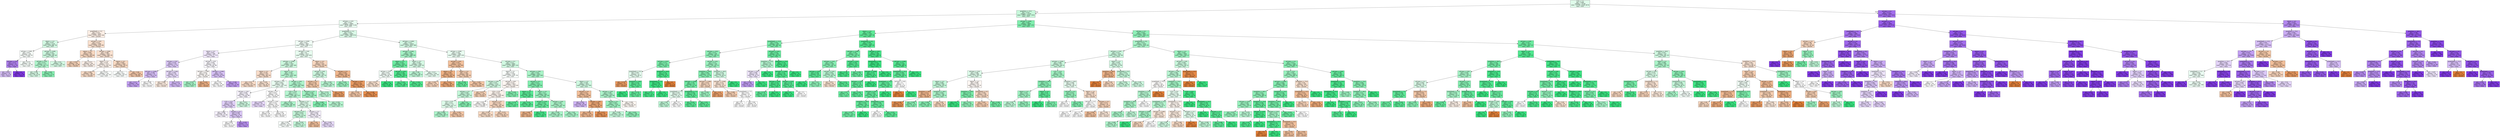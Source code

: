 digraph Tree {
node [shape=box, style="filled", color="black"] ;
0 [label="CCR <= 5.5\ngini = 0.649\nsamples = 35106\nvalue = [11268, 15159, 8679]\nclass = DCP", fillcolor="#dffbea"] ;
1 [label="graphSize <= 22.5\ngini = 0.531\nsamples = 25544\nvalue = [9942, 14341, 1261]\nclass = DCP", fillcolor="#c7f8db"] ;
0 -> 1 [labeldistance=2.5, labelangle=45, headlabel="True"] ;
2 [label="sdComm <= 0.02\ngini = 0.552\nsamples = 18895\nvalue = [8286, 9480, 1129]\nclass = DCP", fillcolor="#e9fcf1"] ;
1 -> 2 ;
3 [label="graphDepth <= 3.5\ngini = 0.531\nsamples = 4434\nvalue = [2302, 1976, 156]\nclass = DLS/DC", fillcolor="#fceee5"] ;
2 -> 3 ;
4 [label="nbproc <= 4.5\ngini = 0.551\nsamples = 1138\nvalue = [456, 606, 76]\nclass = DCP", fillcolor="#d3f9e3"] ;
3 -> 4 ;
5 [label="sdComp <= 0.065\ngini = 0.627\nsamples = 188\nvalue = [76, 80, 32]\nclass = DCP", fillcolor="#f8fefa"] ;
4 -> 5 ;
6 [label="sdComp <= 0.02\ngini = 0.473\nsamples = 26\nvalue = [4, 4, 18]\nclass = None", fillcolor="#af81ee"] ;
5 -> 6 ;
7 [label="gini = 0.625\nsamples = 16\nvalue = [4, 4, 8]\nclass = None", fillcolor="#d5bdf6"] ;
6 -> 7 ;
8 [label="gini = 0.0\nsamples = 10\nvalue = [0, 0, 10]\nclass = None", fillcolor="#8139e5"] ;
6 -> 8 ;
9 [label="gini = 0.575\nsamples = 162\nvalue = [72, 76, 14]\nclass = DCP", fillcolor="#f6fef9"] ;
5 -> 9 ;
10 [label="sdComp <= 0.065\ngini = 0.531\nsamples = 950\nvalue = [380, 526, 44]\nclass = DCP", fillcolor="#ccf8df"] ;
4 -> 10 ;
11 [label="sdComp <= 0.02\ngini = 0.527\nsamples = 170\nvalue = [56, 102, 12]\nclass = DCP", fillcolor="#aff5cc"] ;
10 -> 11 ;
12 [label="gini = 0.565\nsamples = 96\nvalue = [38, 50, 8]\nclass = DCP", fillcolor="#d6fae5"] ;
11 -> 12 ;
13 [label="gini = 0.444\nsamples = 74\nvalue = [18, 52, 4]\nclass = DCP", fillcolor="#87efb2"] ;
11 -> 13 ;
14 [label="gini = 0.53\nsamples = 780\nvalue = [324, 424, 32]\nclass = DCP", fillcolor="#d4f9e3"] ;
10 -> 14 ;
15 [label="sdComp <= 0.02\ngini = 0.513\nsamples = 3296\nvalue = [1846, 1370, 80]\nclass = DLS/DC", fillcolor="#f9e0ce"] ;
3 -> 15 ;
16 [label="nbproc <= 4.5\ngini = 0.604\nsamples = 344\nvalue = [180, 104, 60]\nclass = DLS/DC", fillcolor="#f7d7c0"] ;
15 -> 16 ;
17 [label="gini = 0.585\nsamples = 160\nvalue = [88, 24, 48]\nclass = DLS/DC", fillcolor="#f6d2b8"] ;
16 -> 17 ;
18 [label="gini = 0.557\nsamples = 184\nvalue = [92, 80, 12]\nclass = DLS/DC", fillcolor="#fcf0e8"] ;
16 -> 18 ;
19 [label="sdComp <= 0.065\ngini = 0.498\nsamples = 2952\nvalue = [1666, 1266, 20]\nclass = DLS/DC", fillcolor="#f9e1d0"] ;
15 -> 19 ;
20 [label="nbproc <= 4.5\ngini = 0.516\nsamples = 1112\nvalue = [576, 516, 20]\nclass = DLS/DC", fillcolor="#fcf2eb"] ;
19 -> 20 ;
21 [label="gini = 0.485\nsamples = 396\nvalue = [232, 164, 0]\nclass = DLS/DC", fillcolor="#f7dac5"] ;
20 -> 21 ;
22 [label="gini = 0.527\nsamples = 716\nvalue = [344, 352, 20]\nclass = DCP", fillcolor="#fbfefc"] ;
20 -> 22 ;
23 [label="nbproc <= 4.5\ngini = 0.483\nsamples = 1840\nvalue = [1090, 750, 0]\nclass = DLS/DC", fillcolor="#f7d8c1"] ;
19 -> 23 ;
24 [label="gini = 0.5\nsamples = 612\nvalue = [302, 310, 0]\nclass = DCP", fillcolor="#fafefc"] ;
23 -> 24 ;
25 [label="gini = 0.46\nsamples = 1228\nvalue = [788, 440, 0]\nclass = DLS/DC", fillcolor="#f4c7a8"] ;
23 -> 25 ;
26 [label="graphDepth <= 3.5\ngini = 0.555\nsamples = 14461\nvalue = [5984, 7504, 973]\nclass = DCP", fillcolor="#dbfae8"] ;
2 -> 26 ;
27 [label="sdComp <= 0.065\ngini = 0.621\nsamples = 3603\nvalue = [1438, 1588, 577]\nclass = DCP", fillcolor="#f1fdf6"] ;
26 -> 27 ;
28 [label="nbproc <= 4.5\ngini = 0.631\nsamples = 388\nvalue = [144, 72, 172]\nclass = None", fillcolor="#f1e8fc"] ;
27 -> 28 ;
29 [label="sdComp <= 0.02\ngini = 0.528\nsamples = 132\nvalue = [52, 6, 74]\nclass = None", fillcolor="#dcc9f8"] ;
28 -> 29 ;
30 [label="sdComm <= 0.065\ngini = 0.548\nsamples = 74\nvalue = [26, 6, 42]\nclass = None", fillcolor="#d5bdf6"] ;
29 -> 30 ;
31 [label="gini = 0.517\nsamples = 48\nvalue = [14, 4, 30]\nclass = None", fillcolor="#c4a2f3"] ;
30 -> 31 ;
32 [label="gini = 0.568\nsamples = 26\nvalue = [12, 2, 12]\nclass = DLS/DC", fillcolor="#ffffff"] ;
30 -> 32 ;
33 [label="sdComm <= 0.065\ngini = 0.495\nsamples = 58\nvalue = [26, 0, 32]\nclass = None", fillcolor="#e7dafa"] ;
29 -> 33 ;
34 [label="gini = 0.496\nsamples = 22\nvalue = [12, 0, 10]\nclass = DLS/DC", fillcolor="#fbeade"] ;
33 -> 34 ;
35 [label="gini = 0.475\nsamples = 36\nvalue = [14, 0, 22]\nclass = None", fillcolor="#d1b7f6"] ;
33 -> 35 ;
36 [label="sdComp <= 0.02\ngini = 0.658\nsamples = 256\nvalue = [92, 66, 98]\nclass = None", fillcolor="#faf8fe"] ;
28 -> 36 ;
37 [label="sdComm <= 0.065\ngini = 0.614\nsamples = 96\nvalue = [42, 40, 14]\nclass = DLS/DC", fillcolor="#fefaf8"] ;
36 -> 37 ;
38 [label="gini = 0.531\nsamples = 62\nvalue = [18, 38, 6]\nclass = DCP", fillcolor="#a5f3c6"] ;
37 -> 38 ;
39 [label="gini = 0.443\nsamples = 34\nvalue = [24, 2, 8]\nclass = DLS/DC", fillcolor="#efb185"] ;
37 -> 39 ;
40 [label="sdComm <= 0.065\ngini = 0.6\nsamples = 160\nvalue = [50, 26, 84]\nclass = None", fillcolor="#d8c2f7"] ;
36 -> 40 ;
41 [label="gini = 0.63\nsamples = 68\nvalue = [28, 12, 28]\nclass = DLS/DC", fillcolor="#ffffff"] ;
40 -> 41 ;
42 [label="gini = 0.549\nsamples = 92\nvalue = [22, 14, 56]\nclass = None", fillcolor="#c29ff2"] ;
40 -> 42 ;
43 [label="sdComm <= 0.65\ngini = 0.6\nsamples = 3215\nvalue = [1294, 1516, 405]\nclass = DCP", fillcolor="#e8fcf0"] ;
27 -> 43 ;
44 [label="sdComm <= 0.065\ngini = 0.59\nsamples = 2387\nvalue = [838, 1240, 309]\nclass = DCP", fillcolor="#ccf8de"] ;
43 -> 44 ;
45 [label="nbproc <= 4.5\ngini = 0.526\nsamples = 470\nvalue = [264, 186, 20]\nclass = DLS/DC", fillcolor="#f8dcc9"] ;
44 -> 45 ;
46 [label="gini = 0.54\nsamples = 322\nvalue = [180, 122, 20]\nclass = DLS/DC", fillcolor="#f7dac6"] ;
45 -> 46 ;
47 [label="gini = 0.491\nsamples = 148\nvalue = [84, 64, 0]\nclass = DLS/DC", fillcolor="#f9e1d0"] ;
45 -> 47 ;
48 [label="nbproc <= 4.5\ngini = 0.585\nsamples = 1917\nvalue = [574, 1054, 289]\nclass = DCP", fillcolor="#b8f6d2"] ;
44 -> 48 ;
49 [label="sdComm <= 0.2\ngini = 0.662\nsamples = 386\nvalue = [116, 150, 120]\nclass = DCP", fillcolor="#e9fcf1"] ;
48 -> 49 ;
50 [label="sdComp <= 0.65\ngini = 0.649\nsamples = 238\nvalue = [54, 88, 96]\nclass = None", fillcolor="#f8f4fe"] ;
49 -> 50 ;
51 [label="CCR <= 0.55\ngini = 0.646\nsamples = 142\nvalue = [38, 40, 64]\nclass = None", fillcolor="#e1d0f9"] ;
50 -> 51 ;
52 [label="gini = 0.649\nsamples = 88\nvalue = [20, 32, 36]\nclass = None", fillcolor="#f6f1fd"] ;
51 -> 52 ;
53 [label="sdComp <= 0.2\ngini = 0.598\nsamples = 54\nvalue = [18, 8, 28]\nclass = None", fillcolor="#dcc8f8"] ;
51 -> 53 ;
54 [label="gini = 0.602\nsamples = 32\nvalue = [14, 4, 14]\nclass = DLS/DC", fillcolor="#ffffff"] ;
53 -> 54 ;
55 [label="gini = 0.529\nsamples = 22\nvalue = [4, 4, 14]\nclass = None", fillcolor="#b991f1"] ;
53 -> 55 ;
56 [label="gini = 0.611\nsamples = 96\nvalue = [16, 48, 32]\nclass = DCP", fillcolor="#cef8e0"] ;
50 -> 56 ;
57 [label="sdComp <= 0.2\ngini = 0.623\nsamples = 148\nvalue = [62, 62, 24]\nclass = DLS/DC", fillcolor="#ffffff"] ;
49 -> 57 ;
58 [label="gini = 0.653\nsamples = 42\nvalue = [12, 12, 18]\nclass = None", fillcolor="#e6d7fa"] ;
57 -> 58 ;
59 [label="sdComp <= 0.65\ngini = 0.552\nsamples = 106\nvalue = [50, 50, 6]\nclass = DLS/DC", fillcolor="#ffffff"] ;
57 -> 59 ;
60 [label="gini = 0.541\nsamples = 46\nvalue = [22, 22, 2]\nclass = DLS/DC", fillcolor="#ffffff"] ;
59 -> 60 ;
61 [label="gini = 0.56\nsamples = 60\nvalue = [28, 28, 4]\nclass = DLS/DC", fillcolor="#ffffff"] ;
59 -> 61 ;
62 [label="sdComp <= 0.65\ngini = 0.55\nsamples = 1531\nvalue = [458, 904, 169]\nclass = DCP", fillcolor="#adf4cb"] ;
48 -> 62 ;
63 [label="CCR <= 0.55\ngini = 0.577\nsamples = 873\nvalue = [264, 488, 121]\nclass = DCP", fillcolor="#b6f5d1"] ;
62 -> 63 ;
64 [label="gini = 0.525\nsamples = 636\nvalue = [206, 384, 46]\nclass = DCP", fillcolor="#adf4cb"] ;
63 -> 64 ;
65 [label="sdComp <= 0.2\ngini = 0.647\nsamples = 237\nvalue = [58, 104, 75]\nclass = DCP", fillcolor="#dcfae8"] ;
63 -> 65 ;
66 [label="sdComm <= 0.2\ngini = 0.624\nsamples = 157\nvalue = [34, 78, 45]\nclass = DCP", fillcolor="#c5f7da"] ;
65 -> 66 ;
67 [label="gini = 0.597\nsamples = 102\nvalue = [12, 46, 44]\nclass = DCP", fillcolor="#f8fefb"] ;
66 -> 67 ;
68 [label="gini = 0.501\nsamples = 55\nvalue = [22, 32, 1]\nclass = DCP", fillcolor="#c3f7d9"] ;
66 -> 68 ;
69 [label="sdComm <= 0.2\ngini = 0.664\nsamples = 80\nvalue = [24, 26, 30]\nclass = None", fillcolor="#f6f0fd"] ;
65 -> 69 ;
70 [label="gini = 0.56\nsamples = 40\nvalue = [24, 8, 8]\nclass = DLS/DC", fillcolor="#f2c09c"] ;
69 -> 70 ;
71 [label="gini = 0.495\nsamples = 40\nvalue = [0, 18, 22]\nclass = None", fillcolor="#e8dbfa"] ;
69 -> 71 ;
72 [label="sdComm <= 0.2\ngini = 0.508\nsamples = 658\nvalue = [194, 416, 48]\nclass = DCP", fillcolor="#a0f3c3"] ;
62 -> 72 ;
73 [label="gini = 0.446\nsamples = 254\nvalue = [54, 180, 20]\nclass = DCP", fillcolor="#82efb0"] ;
72 -> 73 ;
74 [label="gini = 0.534\nsamples = 404\nvalue = [140, 236, 28]\nclass = DCP", fillcolor="#b7f6d1"] ;
72 -> 74 ;
75 [label="nbproc <= 4.5\ngini = 0.572\nsamples = 828\nvalue = [456, 276, 96]\nclass = DLS/DC", fillcolor="#f7d6be"] ;
43 -> 75 ;
76 [label="sdComp <= 0.65\ngini = 0.64\nsamples = 280\nvalue = [80, 130, 70]\nclass = DCP", fillcolor="#cef8e0"] ;
75 -> 76 ;
77 [label="sdComp <= 0.2\ngini = 0.558\nsamples = 88\nvalue = [52, 24, 12]\nclass = DLS/DC", fillcolor="#f4c8a8"] ;
76 -> 77 ;
78 [label="gini = 0.553\nsamples = 42\nvalue = [14, 24, 4]\nclass = DCP", fillcolor="#b8f6d2"] ;
77 -> 78 ;
79 [label="gini = 0.287\nsamples = 46\nvalue = [38, 0, 8]\nclass = DLS/DC", fillcolor="#ea9c63"] ;
77 -> 79 ;
80 [label="gini = 0.583\nsamples = 192\nvalue = [28, 106, 58]\nclass = DCP", fillcolor="#b8f6d2"] ;
76 -> 80 ;
81 [label="sdComp <= 0.2\ngini = 0.456\nsamples = 548\nvalue = [376, 146, 26]\nclass = DLS/DC", fillcolor="#f0b78e"] ;
75 -> 81 ;
82 [label="gini = 0.465\nsamples = 142\nvalue = [44, 94, 4]\nclass = DCP", fillcolor="#9af2bf"] ;
81 -> 82 ;
83 [label="sdComp <= 0.65\ngini = 0.312\nsamples = 406\nvalue = [332, 52, 22]\nclass = DLS/DC", fillcolor="#ea9b62"] ;
81 -> 83 ;
84 [label="gini = 0.538\nsamples = 112\nvalue = [68, 32, 12]\nclass = DLS/DC", fillcolor="#f3c6a6"] ;
83 -> 84 ;
85 [label="gini = 0.188\nsamples = 294\nvalue = [264, 20, 10]\nclass = DLS/DC", fillcolor="#e88f4f"] ;
83 -> 85 ;
86 [label="sdComm <= 0.065\ngini = 0.527\nsamples = 10858\nvalue = [4546, 5916, 396]\nclass = DCP", fillcolor="#d4f9e4"] ;
26 -> 86 ;
87 [label="sdComp <= 0.065\ngini = 0.48\nsamples = 2962\nvalue = [994, 1888, 80]\nclass = DCP", fillcolor="#a5f3c6"] ;
86 -> 87 ;
88 [label="nbproc <= 4.5\ngini = 0.352\nsamples = 1054\nvalue = [168, 830, 56]\nclass = DCP", fillcolor="#6beca1"] ;
87 -> 88 ;
89 [label="sdComp <= 0.02\ngini = 0.652\nsamples = 234\nvalue = [84, 94, 56]\nclass = DCP", fillcolor="#f2fdf7"] ;
88 -> 89 ;
90 [label="gini = 0.611\nsamples = 168\nvalue = [84, 28, 56]\nclass = DLS/DC", fillcolor="#f8e0ce"] ;
89 -> 90 ;
91 [label="gini = 0.0\nsamples = 66\nvalue = [0, 66, 0]\nclass = DCP", fillcolor="#39e581"] ;
89 -> 91 ;
92 [label="sdComp <= 0.02\ngini = 0.184\nsamples = 820\nvalue = [84, 736, 0]\nclass = DCP", fillcolor="#50e88f"] ;
88 -> 92 ;
93 [label="gini = 0.185\nsamples = 544\nvalue = [56, 488, 0]\nclass = DCP", fillcolor="#50e88f"] ;
92 -> 93 ;
94 [label="gini = 0.182\nsamples = 276\nvalue = [28, 248, 0]\nclass = DCP", fillcolor="#4fe88f"] ;
92 -> 94 ;
95 [label="nbproc <= 4.5\ngini = 0.505\nsamples = 1908\nvalue = [826, 1058, 24]\nclass = DCP", fillcolor="#d5f9e4"] ;
87 -> 95 ;
96 [label="gini = 0.48\nsamples = 742\nvalue = [296, 446, 0]\nclass = DCP", fillcolor="#bcf6d5"] ;
95 -> 96 ;
97 [label="gini = 0.517\nsamples = 1166\nvalue = [530, 612, 24]\nclass = DCP", fillcolor="#e5fcef"] ;
95 -> 97 ;
98 [label="sdComp <= 0.065\ngini = 0.536\nsamples = 7896\nvalue = [3552, 4028, 316]\nclass = DCP", fillcolor="#e9fcf1"] ;
86 -> 98 ;
99 [label="sdComp <= 0.02\ngini = 0.507\nsamples = 1206\nvalue = [772, 334, 100]\nclass = DLS/DC", fillcolor="#f2c09c"] ;
98 -> 99 ;
100 [label="nbproc <= 4.5\ngini = 0.481\nsamples = 514\nvalue = [352, 86, 76]\nclass = DLS/DC", fillcolor="#efb184"] ;
99 -> 100 ;
101 [label="gini = 0.599\nsamples = 134\nvalue = [72, 38, 24]\nclass = DLS/DC", fillcolor="#f6d2b9"] ;
100 -> 101 ;
102 [label="gini = 0.422\nsamples = 380\nvalue = [280, 48, 52]\nclass = DLS/DC", fillcolor="#eda775"] ;
100 -> 102 ;
103 [label="nbproc <= 4.5\ngini = 0.502\nsamples = 692\nvalue = [420, 248, 24]\nclass = DLS/DC", fillcolor="#f5ceb2"] ;
99 -> 103 ;
104 [label="gini = 0.298\nsamples = 44\nvalue = [8, 36, 0]\nclass = DCP", fillcolor="#65eb9d"] ;
103 -> 104 ;
105 [label="gini = 0.487\nsamples = 648\nvalue = [412, 212, 24]\nclass = DLS/DC", fillcolor="#f3c5a4"] ;
103 -> 105 ;
106 [label="sdComm <= 0.2\ngini = 0.521\nsamples = 6690\nvalue = [2780, 3694, 216]\nclass = DCP", fillcolor="#d1f9e2"] ;
98 -> 106 ;
107 [label="nbproc <= 4.5\ngini = 0.519\nsamples = 3766\nvalue = [1816, 1874, 76]\nclass = DCP", fillcolor="#f9fefb"] ;
106 -> 107 ;
108 [label="sdComp <= 0.65\ngini = 0.501\nsamples = 1156\nvalue = [494, 650, 12]\nclass = DCP", fillcolor="#d0f9e1"] ;
107 -> 108 ;
109 [label="sdComp <= 0.2\ngini = 0.495\nsamples = 1030\nvalue = [416, 602, 12]\nclass = DCP", fillcolor="#c3f7d9"] ;
108 -> 109 ;
110 [label="CCR <= 0.55\ngini = 0.511\nsamples = 770\nvalue = [344, 414, 12]\nclass = DCP", fillcolor="#defbea"] ;
109 -> 110 ;
111 [label="gini = 0.466\nsamples = 540\nvalue = [200, 340, 0]\nclass = DCP", fillcolor="#adf4cb"] ;
110 -> 111 ;
112 [label="gini = 0.502\nsamples = 230\nvalue = [144, 74, 12]\nclass = DLS/DC", fillcolor="#f3c6a6"] ;
110 -> 112 ;
113 [label="gini = 0.4\nsamples = 260\nvalue = [72, 188, 0]\nclass = DCP", fillcolor="#85efb1"] ;
109 -> 113 ;
114 [label="gini = 0.472\nsamples = 126\nvalue = [78, 48, 0]\nclass = DLS/DC", fillcolor="#f5cfb3"] ;
108 -> 114 ;
115 [label="sdComp <= 0.65\ngini = 0.523\nsamples = 2610\nvalue = [1322, 1224, 64]\nclass = DLS/DC", fillcolor="#fdf6f1"] ;
107 -> 115 ;
116 [label="CCR <= 0.55\ngini = 0.521\nsamples = 2532\nvalue = [1304, 1168, 60]\nclass = DLS/DC", fillcolor="#fcf2eb"] ;
115 -> 116 ;
117 [label="gini = 0.502\nsamples = 2004\nvalue = [1012, 988, 4]\nclass = DLS/DC", fillcolor="#fefcfa"] ;
116 -> 117 ;
118 [label="sdComp <= 0.2\ngini = 0.567\nsamples = 528\nvalue = [292, 180, 56]\nclass = DLS/DC", fillcolor="#f7d6bf"] ;
116 -> 118 ;
119 [label="gini = 0.558\nsamples = 276\nvalue = [152, 100, 24]\nclass = DLS/DC", fillcolor="#f7dac4"] ;
118 -> 119 ;
120 [label="gini = 0.574\nsamples = 252\nvalue = [140, 80, 32]\nclass = DLS/DC", fillcolor="#f6d3ba"] ;
118 -> 120 ;
121 [label="gini = 0.429\nsamples = 78\nvalue = [18, 56, 4]\nclass = DCP", fillcolor="#82efaf"] ;
115 -> 121 ;
122 [label="sdComm <= 0.65\ngini = 0.502\nsamples = 2924\nvalue = [964, 1820, 140]\nclass = DCP", fillcolor="#a9f4c8"] ;
106 -> 122 ;
123 [label="sdComp <= 0.2\ngini = 0.413\nsamples = 1310\nvalue = [328, 948, 34]\nclass = DCP", fillcolor="#82efaf"] ;
122 -> 123 ;
124 [label="nbproc <= 4.5\ngini = 0.247\nsamples = 416\nvalue = [60, 356, 0]\nclass = DCP", fillcolor="#5ae996"] ;
123 -> 124 ;
125 [label="gini = 0.278\nsamples = 72\nvalue = [12, 60, 0]\nclass = DCP", fillcolor="#61ea9a"] ;
124 -> 125 ;
126 [label="gini = 0.24\nsamples = 344\nvalue = [48, 296, 0]\nclass = DCP", fillcolor="#59e995"] ;
124 -> 126 ;
127 [label="nbproc <= 4.5\ngini = 0.47\nsamples = 894\nvalue = [268, 592, 34]\nclass = DCP", fillcolor="#99f2be"] ;
123 -> 127 ;
128 [label="sdComp <= 0.65\ngini = 0.355\nsamples = 180\nvalue = [22, 142, 16]\nclass = DCP", fillcolor="#69eb9f"] ;
127 -> 128 ;
129 [label="gini = 0.408\nsamples = 28\nvalue = [20, 0, 8]\nclass = DLS/DC", fillcolor="#efb388"] ;
128 -> 129 ;
130 [label="gini = 0.124\nsamples = 152\nvalue = [2, 142, 8]\nclass = DCP", fillcolor="#47e78a"] ;
128 -> 130 ;
131 [label="sdComp <= 0.65\ngini = 0.483\nsamples = 714\nvalue = [246, 450, 18]\nclass = DCP", fillcolor="#a9f4c8"] ;
127 -> 131 ;
132 [label="gini = 0.509\nsamples = 324\nvalue = [106, 200, 18]\nclass = DCP", fillcolor="#aaf4c9"] ;
131 -> 132 ;
133 [label="gini = 0.46\nsamples = 390\nvalue = [140, 250, 0]\nclass = DCP", fillcolor="#a8f4c8"] ;
131 -> 133 ;
134 [label="nbproc <= 4.5\ngini = 0.549\nsamples = 1614\nvalue = [636, 872, 106]\nclass = DCP", fillcolor="#cff9e1"] ;
122 -> 134 ;
135 [label="sdComp <= 0.2\ngini = 0.551\nsamples = 288\nvalue = [176, 52, 60]\nclass = DLS/DC", fillcolor="#f2bf9a"] ;
134 -> 135 ;
136 [label="gini = 0.595\nsamples = 88\nvalue = [24, 16, 48]\nclass = None", fillcolor="#d0b5f5"] ;
135 -> 136 ;
137 [label="sdComp <= 0.65\ngini = 0.386\nsamples = 200\nvalue = [152, 36, 12]\nclass = DLS/DC", fillcolor="#eda673"] ;
135 -> 137 ;
138 [label="gini = 0.494\nsamples = 108\nvalue = [72, 24, 12]\nclass = DLS/DC", fillcolor="#f0b78e"] ;
137 -> 138 ;
139 [label="gini = 0.227\nsamples = 92\nvalue = [80, 12, 0]\nclass = DLS/DC", fillcolor="#e99457"] ;
137 -> 139 ;
140 [label="sdComp <= 0.65\ngini = 0.496\nsamples = 1326\nvalue = [460, 820, 46]\nclass = DCP", fillcolor="#adf4cb"] ;
134 -> 140 ;
141 [label="sdComp <= 0.2\ngini = 0.465\nsamples = 1104\nvalue = [356, 724, 24]\nclass = DCP", fillcolor="#9ef2c1"] ;
140 -> 141 ;
142 [label="gini = 0.549\nsamples = 316\nvalue = [116, 176, 24]\nclass = DCP", fillcolor="#c4f7d9"] ;
141 -> 142 ;
143 [label="gini = 0.424\nsamples = 788\nvalue = [240, 548, 0]\nclass = DCP", fillcolor="#90f0b8"] ;
141 -> 143 ;
144 [label="gini = 0.584\nsamples = 222\nvalue = [104, 96, 22]\nclass = DLS/DC", fillcolor="#fdf7f2"] ;
140 -> 144 ;
145 [label="sdComp <= 0.065\ngini = 0.403\nsamples = 6649\nvalue = [1656, 4861, 132]\nclass = DCP", fillcolor="#80eeae"] ;
1 -> 145 ;
146 [label="nbproc <= 4.5\ngini = 0.283\nsamples = 1742\nvalue = [214, 1458, 70]\nclass = DCP", fillcolor="#5eea98"] ;
145 -> 146 ;
147 [label="graphDepth <= 13.5\ngini = 0.435\nsamples = 508\nvalue = [86, 368, 54]\nclass = DCP", fillcolor="#7beeab"] ;
146 -> 147 ;
148 [label="sdComm <= 0.02\ngini = 0.475\nsamples = 308\nvalue = [78, 208, 22]\nclass = DCP", fillcolor="#8ff0b8"] ;
147 -> 148 ;
149 [label="sdComp <= 0.02\ngini = 0.375\nsamples = 120\nvalue = [30, 90, 0]\nclass = DCP", fillcolor="#7beeab"] ;
148 -> 149 ;
150 [label="graphDepth <= 6.5\ngini = 0.497\nsamples = 52\nvalue = [24, 28, 0]\nclass = DCP", fillcolor="#e3fbed"] ;
149 -> 150 ;
151 [label="gini = 0.278\nsamples = 24\nvalue = [20, 4, 0]\nclass = DLS/DC", fillcolor="#ea9a61"] ;
150 -> 151 ;
152 [label="graphSize <= 40.0\ngini = 0.245\nsamples = 28\nvalue = [4, 24, 0]\nclass = DCP", fillcolor="#5ae996"] ;
150 -> 152 ;
153 [label="gini = 0.0\nsamples = 4\nvalue = [0, 4, 0]\nclass = DCP", fillcolor="#39e581"] ;
152 -> 153 ;
154 [label="gini = 0.278\nsamples = 24\nvalue = [4, 20, 0]\nclass = DCP", fillcolor="#61ea9a"] ;
152 -> 154 ;
155 [label="graphSize <= 40.0\ngini = 0.161\nsamples = 68\nvalue = [6, 62, 0]\nclass = DCP", fillcolor="#4ce88d"] ;
149 -> 155 ;
156 [label="graphDepth <= 7.5\ngini = 0.061\nsamples = 64\nvalue = [2, 62, 0]\nclass = DCP", fillcolor="#3fe685"] ;
155 -> 156 ;
157 [label="gini = 0.117\nsamples = 32\nvalue = [2, 30, 0]\nclass = DCP", fillcolor="#46e789"] ;
156 -> 157 ;
158 [label="gini = 0.0\nsamples = 32\nvalue = [0, 32, 0]\nclass = DCP", fillcolor="#39e581"] ;
156 -> 158 ;
159 [label="gini = 0.0\nsamples = 4\nvalue = [4, 0, 0]\nclass = DLS/DC", fillcolor="#e58139"] ;
155 -> 159 ;
160 [label="sdComp <= 0.02\ngini = 0.527\nsamples = 188\nvalue = [48, 118, 22]\nclass = DCP", fillcolor="#9cf2c0"] ;
148 -> 160 ;
161 [label="graphSize <= 40.0\ngini = 0.481\nsamples = 108\nvalue = [16, 74, 18]\nclass = DCP", fillcolor="#84efb1"] ;
160 -> 161 ;
162 [label="sdComm <= 0.065\ngini = 0.39\nsamples = 92\nvalue = [8, 70, 14]\nclass = DCP", fillcolor="#71eca5"] ;
161 -> 162 ;
163 [label="graphDepth <= 7.5\ngini = 0.497\nsamples = 26\nvalue = [0, 14, 12]\nclass = DCP", fillcolor="#e3fbed"] ;
162 -> 163 ;
164 [label="gini = 0.48\nsamples = 10\nvalue = [0, 6, 4]\nclass = DCP", fillcolor="#bdf6d5"] ;
163 -> 164 ;
165 [label="gini = 0.5\nsamples = 16\nvalue = [0, 8, 8]\nclass = DCP", fillcolor="#ffffff"] ;
163 -> 165 ;
166 [label="graphDepth <= 7.5\ngini = 0.264\nsamples = 66\nvalue = [8, 56, 2]\nclass = DCP", fillcolor="#5be997"] ;
162 -> 166 ;
167 [label="gini = 0.245\nsamples = 14\nvalue = [0, 12, 2]\nclass = DCP", fillcolor="#5ae996"] ;
166 -> 167 ;
168 [label="gini = 0.26\nsamples = 52\nvalue = [8, 44, 0]\nclass = DCP", fillcolor="#5dea98"] ;
166 -> 168 ;
169 [label="sdComm <= 0.065\ngini = 0.625\nsamples = 16\nvalue = [8, 4, 4]\nclass = DLS/DC", fillcolor="#f6d5bd"] ;
161 -> 169 ;
170 [label="gini = 0.444\nsamples = 6\nvalue = [0, 4, 2]\nclass = DCP", fillcolor="#9cf2c0"] ;
169 -> 170 ;
171 [label="gini = 0.32\nsamples = 10\nvalue = [8, 0, 2]\nclass = DLS/DC", fillcolor="#eca06a"] ;
169 -> 171 ;
172 [label="graphSize <= 40.0\ngini = 0.535\nsamples = 80\nvalue = [32, 44, 4]\nclass = DCP", fillcolor="#cef8e0"] ;
160 -> 172 ;
173 [label="sdComm <= 0.065\ngini = 0.551\nsamples = 60\nvalue = [32, 24, 4]\nclass = DLS/DC", fillcolor="#f9e3d3"] ;
172 -> 173 ;
174 [label="gini = 0.469\nsamples = 32\nvalue = [20, 12, 0]\nclass = DLS/DC", fillcolor="#f5cdb0"] ;
173 -> 174 ;
175 [label="graphDepth <= 7.5\ngini = 0.612\nsamples = 28\nvalue = [12, 12, 4]\nclass = DLS/DC", fillcolor="#ffffff"] ;
173 -> 175 ;
176 [label="gini = 0.5\nsamples = 8\nvalue = [4, 4, 0]\nclass = DLS/DC", fillcolor="#ffffff"] ;
175 -> 176 ;
177 [label="gini = 0.64\nsamples = 20\nvalue = [8, 8, 4]\nclass = DLS/DC", fillcolor="#ffffff"] ;
175 -> 177 ;
178 [label="gini = 0.0\nsamples = 20\nvalue = [0, 20, 0]\nclass = DCP", fillcolor="#39e581"] ;
172 -> 178 ;
179 [label="sdComm <= 0.02\ngini = 0.333\nsamples = 200\nvalue = [8, 160, 32]\nclass = DCP", fillcolor="#68eb9f"] ;
147 -> 179 ;
180 [label="graphSize <= 75.0\ngini = 0.472\nsamples = 84\nvalue = [0, 52, 32]\nclass = DCP", fillcolor="#b3f5cf"] ;
179 -> 180 ;
181 [label="sdComp <= 0.02\ngini = 0.498\nsamples = 60\nvalue = [0, 28, 32]\nclass = None", fillcolor="#efe6fc"] ;
180 -> 181 ;
182 [label="gini = 0.444\nsamples = 48\nvalue = [0, 16, 32]\nclass = None", fillcolor="#c09cf2"] ;
181 -> 182 ;
183 [label="gini = 0.0\nsamples = 12\nvalue = [0, 12, 0]\nclass = DCP", fillcolor="#39e581"] ;
181 -> 183 ;
184 [label="gini = 0.0\nsamples = 24\nvalue = [0, 24, 0]\nclass = DCP", fillcolor="#39e581"] ;
180 -> 184 ;
185 [label="graphSize <= 75.0\ngini = 0.128\nsamples = 116\nvalue = [8, 108, 0]\nclass = DCP", fillcolor="#48e78a"] ;
179 -> 185 ;
186 [label="sdComm <= 0.065\ngini = 0.18\nsamples = 80\nvalue = [8, 72, 0]\nclass = DCP", fillcolor="#4fe88f"] ;
185 -> 186 ;
187 [label="sdComp <= 0.02\ngini = 0.153\nsamples = 48\nvalue = [4, 44, 0]\nclass = DCP", fillcolor="#4be78c"] ;
186 -> 187 ;
188 [label="gini = 0.278\nsamples = 24\nvalue = [4, 20, 0]\nclass = DCP", fillcolor="#61ea9a"] ;
187 -> 188 ;
189 [label="gini = 0.0\nsamples = 24\nvalue = [0, 24, 0]\nclass = DCP", fillcolor="#39e581"] ;
187 -> 189 ;
190 [label="sdComp <= 0.02\ngini = 0.219\nsamples = 32\nvalue = [4, 28, 0]\nclass = DCP", fillcolor="#55e993"] ;
186 -> 190 ;
191 [label="gini = 0.0\nsamples = 24\nvalue = [0, 24, 0]\nclass = DCP", fillcolor="#39e581"] ;
190 -> 191 ;
192 [label="gini = 0.5\nsamples = 8\nvalue = [4, 4, 0]\nclass = DLS/DC", fillcolor="#ffffff"] ;
190 -> 192 ;
193 [label="gini = 0.0\nsamples = 36\nvalue = [0, 36, 0]\nclass = DCP", fillcolor="#39e581"] ;
185 -> 193 ;
194 [label="graphDepth <= 6.5\ngini = 0.209\nsamples = 1234\nvalue = [128, 1090, 16]\nclass = DCP", fillcolor="#53e891"] ;
146 -> 194 ;
195 [label="sdComm <= 0.065\ngini = 0.387\nsamples = 298\nvalue = [56, 226, 16]\nclass = DCP", fillcolor="#74eda6"] ;
194 -> 195 ;
196 [label="sdComm <= 0.02\ngini = 0.461\nsamples = 196\nvalue = [44, 136, 16]\nclass = DCP", fillcolor="#87efb3"] ;
195 -> 196 ;
197 [label="sdComp <= 0.02\ngini = 0.236\nsamples = 88\nvalue = [12, 76, 0]\nclass = DCP", fillcolor="#58e995"] ;
196 -> 197 ;
198 [label="gini = 0.0\nsamples = 48\nvalue = [0, 48, 0]\nclass = DCP", fillcolor="#39e581"] ;
197 -> 198 ;
199 [label="gini = 0.42\nsamples = 40\nvalue = [12, 28, 0]\nclass = DCP", fillcolor="#8ef0b7"] ;
197 -> 199 ;
200 [label="sdComp <= 0.02\ngini = 0.582\nsamples = 108\nvalue = [32, 60, 16]\nclass = DCP", fillcolor="#b6f5d1"] ;
196 -> 200 ;
201 [label="gini = 0.611\nsamples = 48\nvalue = [24, 8, 16]\nclass = DLS/DC", fillcolor="#f8e0ce"] ;
200 -> 201 ;
202 [label="gini = 0.231\nsamples = 60\nvalue = [8, 52, 0]\nclass = DCP", fillcolor="#57e994"] ;
200 -> 202 ;
203 [label="sdComp <= 0.02\ngini = 0.208\nsamples = 102\nvalue = [12, 90, 0]\nclass = DCP", fillcolor="#53e892"] ;
195 -> 203 ;
204 [label="gini = 0.124\nsamples = 60\nvalue = [4, 56, 0]\nclass = DCP", fillcolor="#47e78a"] ;
203 -> 204 ;
205 [label="gini = 0.308\nsamples = 42\nvalue = [8, 34, 0]\nclass = DCP", fillcolor="#68eb9f"] ;
203 -> 205 ;
206 [label="sdComp <= 0.02\ngini = 0.142\nsamples = 936\nvalue = [72, 864, 0]\nclass = DCP", fillcolor="#49e78c"] ;
194 -> 206 ;
207 [label="graphDepth <= 9.0\ngini = 0.021\nsamples = 380\nvalue = [4, 376, 0]\nclass = DCP", fillcolor="#3be582"] ;
206 -> 207 ;
208 [label="sdComm <= 0.065\ngini = 0.137\nsamples = 54\nvalue = [4, 50, 0]\nclass = DCP", fillcolor="#49e78b"] ;
207 -> 208 ;
209 [label="sdComm <= 0.02\ngini = 0.278\nsamples = 24\nvalue = [4, 20, 0]\nclass = DCP", fillcolor="#61ea9a"] ;
208 -> 209 ;
210 [label="gini = 0.32\nsamples = 10\nvalue = [2, 8, 0]\nclass = DCP", fillcolor="#6aeca0"] ;
209 -> 210 ;
211 [label="gini = 0.245\nsamples = 14\nvalue = [2, 12, 0]\nclass = DCP", fillcolor="#5ae996"] ;
209 -> 211 ;
212 [label="gini = 0.0\nsamples = 30\nvalue = [0, 30, 0]\nclass = DCP", fillcolor="#39e581"] ;
208 -> 212 ;
213 [label="gini = 0.0\nsamples = 326\nvalue = [0, 326, 0]\nclass = DCP", fillcolor="#39e581"] ;
207 -> 213 ;
214 [label="sdComm <= 0.065\ngini = 0.215\nsamples = 556\nvalue = [68, 488, 0]\nclass = DCP", fillcolor="#55e993"] ;
206 -> 214 ;
215 [label="graphDepth <= 25.5\ngini = 0.269\nsamples = 424\nvalue = [68, 356, 0]\nclass = DCP", fillcolor="#5fea99"] ;
214 -> 215 ;
216 [label="graphDepth <= 13.5\ngini = 0.26\nsamples = 416\nvalue = [64, 352, 0]\nclass = DCP", fillcolor="#5dea98"] ;
215 -> 216 ;
217 [label="sdComm <= 0.02\ngini = 0.295\nsamples = 356\nvalue = [64, 292, 0]\nclass = DCP", fillcolor="#64eb9d"] ;
216 -> 217 ;
218 [label="graphSize <= 40.0\ngini = 0.292\nsamples = 180\nvalue = [32, 148, 0]\nclass = DCP", fillcolor="#64eb9c"] ;
217 -> 218 ;
219 [label="gini = 0.332\nsamples = 152\nvalue = [32, 120, 0]\nclass = DCP", fillcolor="#6eeca3"] ;
218 -> 219 ;
220 [label="gini = 0.0\nsamples = 28\nvalue = [0, 28, 0]\nclass = DCP", fillcolor="#39e581"] ;
218 -> 220 ;
221 [label="graphDepth <= 9.0\ngini = 0.298\nsamples = 176\nvalue = [32, 144, 0]\nclass = DCP", fillcolor="#65eb9d"] ;
217 -> 221 ;
222 [label="gini = 0.5\nsamples = 16\nvalue = [8, 8, 0]\nclass = DLS/DC", fillcolor="#ffffff"] ;
221 -> 222 ;
223 [label="gini = 0.255\nsamples = 160\nvalue = [24, 136, 0]\nclass = DCP", fillcolor="#5cea97"] ;
221 -> 223 ;
224 [label="gini = 0.0\nsamples = 60\nvalue = [0, 60, 0]\nclass = DCP", fillcolor="#39e581"] ;
216 -> 224 ;
225 [label="sdComm <= 0.02\ngini = 0.5\nsamples = 8\nvalue = [4, 4, 0]\nclass = DLS/DC", fillcolor="#ffffff"] ;
215 -> 225 ;
226 [label="gini = 0.0\nsamples = 4\nvalue = [4, 0, 0]\nclass = DLS/DC", fillcolor="#e58139"] ;
225 -> 226 ;
227 [label="gini = 0.0\nsamples = 4\nvalue = [0, 4, 0]\nclass = DCP", fillcolor="#39e581"] ;
225 -> 227 ;
228 [label="gini = 0.0\nsamples = 132\nvalue = [0, 132, 0]\nclass = DCP", fillcolor="#39e581"] ;
214 -> 228 ;
229 [label="sdComp <= 0.2\ngini = 0.433\nsamples = 4907\nvalue = [1442, 3403, 62]\nclass = DCP", fillcolor="#8ff0b8"] ;
145 -> 229 ;
230 [label="graphDepth <= 9.0\ngini = 0.475\nsamples = 3034\nvalue = [1078, 1916, 40]\nclass = DCP", fillcolor="#aaf4c9"] ;
229 -> 230 ;
231 [label="sdComm <= 0.65\ngini = 0.521\nsamples = 1028\nvalue = [416, 576, 36]\nclass = DCP", fillcolor="#cbf8de"] ;
230 -> 231 ;
232 [label="sdComm <= 0.065\ngini = 0.488\nsamples = 872\nvalue = [368, 504, 0]\nclass = DCP", fillcolor="#caf8dd"] ;
231 -> 232 ;
233 [label="sdComm <= 0.02\ngini = 0.496\nsamples = 608\nvalue = [276, 332, 0]\nclass = DCP", fillcolor="#defbea"] ;
232 -> 233 ;
234 [label="nbproc <= 4.5\ngini = 0.484\nsamples = 356\nvalue = [146, 210, 0]\nclass = DCP", fillcolor="#c3f7d9"] ;
233 -> 234 ;
235 [label="graphSize <= 40.0\ngini = 0.413\nsamples = 48\nvalue = [34, 14, 0]\nclass = DLS/DC", fillcolor="#f0b58b"] ;
234 -> 235 ;
236 [label="gini = 0.208\nsamples = 34\nvalue = [30, 4, 0]\nclass = DLS/DC", fillcolor="#e89253"] ;
235 -> 236 ;
237 [label="gini = 0.408\nsamples = 14\nvalue = [4, 10, 0]\nclass = DCP", fillcolor="#88efb3"] ;
235 -> 237 ;
238 [label="graphSize <= 40.0\ngini = 0.463\nsamples = 308\nvalue = [112, 196, 0]\nclass = DCP", fillcolor="#aaf4c9"] ;
234 -> 238 ;
239 [label="gini = 0.404\nsamples = 228\nvalue = [64, 164, 0]\nclass = DCP", fillcolor="#86efb2"] ;
238 -> 239 ;
240 [label="gini = 0.48\nsamples = 80\nvalue = [48, 32, 0]\nclass = DLS/DC", fillcolor="#f6d5bd"] ;
238 -> 240 ;
241 [label="nbproc <= 4.5\ngini = 0.499\nsamples = 252\nvalue = [130, 122, 0]\nclass = DLS/DC", fillcolor="#fdf7f3"] ;
233 -> 241 ;
242 [label="graphSize <= 40.0\ngini = 0.375\nsamples = 56\nvalue = [14, 42, 0]\nclass = DCP", fillcolor="#7beeab"] ;
241 -> 242 ;
243 [label="gini = 0.0\nsamples = 10\nvalue = [0, 10, 0]\nclass = DCP", fillcolor="#39e581"] ;
242 -> 243 ;
244 [label="gini = 0.423\nsamples = 46\nvalue = [14, 32, 0]\nclass = DCP", fillcolor="#90f0b8"] ;
242 -> 244 ;
245 [label="graphDepth <= 6.5\ngini = 0.483\nsamples = 196\nvalue = [116, 80, 0]\nclass = DLS/DC", fillcolor="#f7d8c2"] ;
241 -> 245 ;
246 [label="gini = 0.467\nsamples = 178\nvalue = [112, 66, 0]\nclass = DLS/DC", fillcolor="#f4cbae"] ;
245 -> 246 ;
247 [label="gini = 0.346\nsamples = 18\nvalue = [4, 14, 0]\nclass = DCP", fillcolor="#72eca5"] ;
245 -> 247 ;
248 [label="CCR <= 0.55\ngini = 0.454\nsamples = 264\nvalue = [92, 172, 0]\nclass = DCP", fillcolor="#a3f3c4"] ;
232 -> 248 ;
249 [label="graphSize <= 40.0\ngini = 0.41\nsamples = 174\nvalue = [50, 124, 0]\nclass = DCP", fillcolor="#89efb4"] ;
248 -> 249 ;
250 [label="nbproc <= 4.5\ngini = 0.451\nsamples = 122\nvalue = [42, 80, 0]\nclass = DCP", fillcolor="#a1f3c3"] ;
249 -> 250 ;
251 [label="gini = 0.48\nsamples = 40\nvalue = [16, 24, 0]\nclass = DCP", fillcolor="#bdf6d5"] ;
250 -> 251 ;
252 [label="gini = 0.433\nsamples = 82\nvalue = [26, 56, 0]\nclass = DCP", fillcolor="#95f1bc"] ;
250 -> 252 ;
253 [label="nbproc <= 4.5\ngini = 0.26\nsamples = 52\nvalue = [8, 44, 0]\nclass = DCP", fillcolor="#5dea98"] ;
249 -> 253 ;
254 [label="gini = 0.0\nsamples = 20\nvalue = [0, 20, 0]\nclass = DCP", fillcolor="#39e581"] ;
253 -> 254 ;
255 [label="gini = 0.375\nsamples = 32\nvalue = [8, 24, 0]\nclass = DCP", fillcolor="#7beeab"] ;
253 -> 255 ;
256 [label="graphSize <= 40.0\ngini = 0.498\nsamples = 90\nvalue = [42, 48, 0]\nclass = DCP", fillcolor="#e6fcef"] ;
248 -> 256 ;
257 [label="sdComm <= 0.2\ngini = 0.432\nsamples = 38\nvalue = [12, 26, 0]\nclass = DCP", fillcolor="#94f1bb"] ;
256 -> 257 ;
258 [label="gini = 0.5\nsamples = 8\nvalue = [4, 4, 0]\nclass = DLS/DC", fillcolor="#ffffff"] ;
257 -> 258 ;
259 [label="gini = 0.391\nsamples = 30\nvalue = [8, 22, 0]\nclass = DCP", fillcolor="#81eeaf"] ;
257 -> 259 ;
260 [label="nbproc <= 4.5\ngini = 0.488\nsamples = 52\nvalue = [30, 22, 0]\nclass = DLS/DC", fillcolor="#f8ddca"] ;
256 -> 260 ;
261 [label="sdComm <= 0.2\ngini = 0.5\nsamples = 16\nvalue = [8, 8, 0]\nclass = DLS/DC", fillcolor="#ffffff"] ;
260 -> 261 ;
262 [label="gini = 0.5\nsamples = 8\nvalue = [4, 4, 0]\nclass = DLS/DC", fillcolor="#ffffff"] ;
261 -> 262 ;
263 [label="gini = 0.5\nsamples = 8\nvalue = [4, 4, 0]\nclass = DLS/DC", fillcolor="#ffffff"] ;
261 -> 263 ;
264 [label="sdComm <= 0.2\ngini = 0.475\nsamples = 36\nvalue = [22, 14, 0]\nclass = DLS/DC", fillcolor="#f6d1b7"] ;
260 -> 264 ;
265 [label="gini = 0.444\nsamples = 18\nvalue = [12, 6, 0]\nclass = DLS/DC", fillcolor="#f2c09c"] ;
264 -> 265 ;
266 [label="gini = 0.494\nsamples = 18\nvalue = [10, 8, 0]\nclass = DLS/DC", fillcolor="#fae6d7"] ;
264 -> 266 ;
267 [label="nbproc <= 4.5\ngini = 0.639\nsamples = 156\nvalue = [48, 72, 36]\nclass = DCP", fillcolor="#d3f9e3"] ;
231 -> 267 ;
268 [label="graphSize <= 40.0\ngini = 0.408\nsamples = 28\nvalue = [20, 8, 0]\nclass = DLS/DC", fillcolor="#efb388"] ;
267 -> 268 ;
269 [label="gini = 0.0\nsamples = 8\nvalue = [8, 0, 0]\nclass = DLS/DC", fillcolor="#e58139"] ;
268 -> 269 ;
270 [label="gini = 0.48\nsamples = 20\nvalue = [12, 8, 0]\nclass = DLS/DC", fillcolor="#f6d5bd"] ;
268 -> 270 ;
271 [label="graphDepth <= 6.5\ngini = 0.623\nsamples = 128\nvalue = [28, 64, 36]\nclass = DCP", fillcolor="#c3f7d9"] ;
267 -> 271 ;
272 [label="gini = 0.634\nsamples = 100\nvalue = [28, 48, 24]\nclass = DCP", fillcolor="#c8f8dc"] ;
271 -> 272 ;
273 [label="gini = 0.49\nsamples = 28\nvalue = [0, 16, 12]\nclass = DCP", fillcolor="#cef8e0"] ;
271 -> 273 ;
274 [label="nbproc <= 4.5\ngini = 0.445\nsamples = 2006\nvalue = [662, 1340, 4]\nclass = DCP", fillcolor="#9bf2bf"] ;
230 -> 274 ;
275 [label="sdComm <= 0.65\ngini = 0.494\nsamples = 618\nvalue = [258, 356, 4]\nclass = DCP", fillcolor="#c9f8dd"] ;
274 -> 275 ;
276 [label="sdComm <= 0.02\ngini = 0.484\nsamples = 586\nvalue = [228, 354, 4]\nclass = DCP", fillcolor="#b9f6d3"] ;
275 -> 276 ;
277 [label="graphDepth <= 25.5\ngini = 0.5\nsamples = 182\nvalue = [92, 90, 0]\nclass = DLS/DC", fillcolor="#fefcfb"] ;
276 -> 277 ;
278 [label="graphSize <= 75.0\ngini = 0.473\nsamples = 146\nvalue = [56, 90, 0]\nclass = DCP", fillcolor="#b4f5cf"] ;
277 -> 278 ;
279 [label="graphSize <= 40.0\ngini = 0.461\nsamples = 122\nvalue = [44, 78, 0]\nclass = DCP", fillcolor="#a9f4c8"] ;
278 -> 279 ;
280 [label="gini = 0.459\nsamples = 112\nvalue = [40, 72, 0]\nclass = DCP", fillcolor="#a7f3c7"] ;
279 -> 280 ;
281 [label="gini = 0.48\nsamples = 10\nvalue = [4, 6, 0]\nclass = DCP", fillcolor="#bdf6d5"] ;
279 -> 281 ;
282 [label="gini = 0.5\nsamples = 24\nvalue = [12, 12, 0]\nclass = DLS/DC", fillcolor="#ffffff"] ;
278 -> 282 ;
283 [label="gini = 0.0\nsamples = 36\nvalue = [36, 0, 0]\nclass = DLS/DC", fillcolor="#e58139"] ;
277 -> 283 ;
284 [label="graphSize <= 75.0\ngini = 0.46\nsamples = 404\nvalue = [136, 264, 4]\nclass = DCP", fillcolor="#a0f3c3"] ;
276 -> 284 ;
285 [label="CCR <= 0.55\ngini = 0.511\nsamples = 284\nvalue = [130, 150, 4]\nclass = DCP", fillcolor="#e5fcef"] ;
284 -> 285 ;
286 [label="graphDepth <= 13.5\ngini = 0.473\nsamples = 120\nvalue = [46, 74, 0]\nclass = DCP", fillcolor="#b4f5cf"] ;
285 -> 286 ;
287 [label="sdComm <= 0.065\ngini = 0.457\nsamples = 102\nvalue = [36, 66, 0]\nclass = DCP", fillcolor="#a5f3c6"] ;
286 -> 287 ;
288 [label="gini = 0.469\nsamples = 96\nvalue = [36, 60, 0]\nclass = DCP", fillcolor="#b0f5cd"] ;
287 -> 288 ;
289 [label="gini = 0.0\nsamples = 6\nvalue = [0, 6, 0]\nclass = DCP", fillcolor="#39e581"] ;
287 -> 289 ;
290 [label="sdComm <= 0.065\ngini = 0.494\nsamples = 18\nvalue = [10, 8, 0]\nclass = DLS/DC", fillcolor="#fae6d7"] ;
286 -> 290 ;
291 [label="gini = 0.48\nsamples = 10\nvalue = [6, 4, 0]\nclass = DLS/DC", fillcolor="#f6d5bd"] ;
290 -> 291 ;
292 [label="gini = 0.5\nsamples = 8\nvalue = [4, 4, 0]\nclass = DLS/DC", fillcolor="#ffffff"] ;
290 -> 292 ;
293 [label="graphDepth <= 13.5\ngini = 0.522\nsamples = 164\nvalue = [84, 76, 4]\nclass = DLS/DC", fillcolor="#fdf4ed"] ;
285 -> 293 ;
294 [label="sdComm <= 0.2\ngini = 0.495\nsamples = 124\nvalue = [68, 56, 0]\nclass = DLS/DC", fillcolor="#fae9dc"] ;
293 -> 294 ;
295 [label="gini = 0.49\nsamples = 28\nvalue = [12, 16, 0]\nclass = DCP", fillcolor="#cef8e0"] ;
294 -> 295 ;
296 [label="gini = 0.486\nsamples = 96\nvalue = [56, 40, 0]\nclass = DLS/DC", fillcolor="#f8dbc6"] ;
294 -> 296 ;
297 [label="sdComm <= 0.2\ngini = 0.58\nsamples = 40\nvalue = [16, 20, 4]\nclass = DCP", fillcolor="#defbea"] ;
293 -> 297 ;
298 [label="gini = 0.0\nsamples = 4\nvalue = [4, 0, 0]\nclass = DLS/DC", fillcolor="#e58139"] ;
297 -> 298 ;
299 [label="gini = 0.568\nsamples = 36\nvalue = [12, 20, 4]\nclass = DCP", fillcolor="#bdf6d5"] ;
297 -> 299 ;
300 [label="CCR <= 0.55\ngini = 0.095\nsamples = 120\nvalue = [6, 114, 0]\nclass = DCP", fillcolor="#43e688"] ;
284 -> 300 ;
301 [label="gini = 0.0\nsamples = 66\nvalue = [0, 66, 0]\nclass = DCP", fillcolor="#39e581"] ;
300 -> 301 ;
302 [label="graphDepth <= 25.5\ngini = 0.198\nsamples = 54\nvalue = [6, 48, 0]\nclass = DCP", fillcolor="#52e891"] ;
300 -> 302 ;
303 [label="gini = 0.0\nsamples = 8\nvalue = [0, 8, 0]\nclass = DCP", fillcolor="#39e581"] ;
302 -> 303 ;
304 [label="sdComm <= 0.2\ngini = 0.227\nsamples = 46\nvalue = [6, 40, 0]\nclass = DCP", fillcolor="#57e994"] ;
302 -> 304 ;
305 [label="gini = 0.266\nsamples = 38\nvalue = [6, 32, 0]\nclass = DCP", fillcolor="#5eea99"] ;
304 -> 305 ;
306 [label="gini = 0.0\nsamples = 8\nvalue = [0, 8, 0]\nclass = DCP", fillcolor="#39e581"] ;
304 -> 306 ;
307 [label="graphDepth <= 25.5\ngini = 0.117\nsamples = 32\nvalue = [30, 2, 0]\nclass = DLS/DC", fillcolor="#e78946"] ;
275 -> 307 ;
308 [label="gini = 0.0\nsamples = 30\nvalue = [30, 0, 0]\nclass = DLS/DC", fillcolor="#e58139"] ;
307 -> 308 ;
309 [label="gini = 0.0\nsamples = 2\nvalue = [0, 2, 0]\nclass = DCP", fillcolor="#39e581"] ;
307 -> 309 ;
310 [label="sdComm <= 0.2\ngini = 0.413\nsamples = 1388\nvalue = [404, 984, 0]\nclass = DCP", fillcolor="#8af0b5"] ;
274 -> 310 ;
311 [label="CCR <= 0.55\ngini = 0.441\nsamples = 1036\nvalue = [340, 696, 0]\nclass = DCP", fillcolor="#9af2bf"] ;
310 -> 311 ;
312 [label="sdComm <= 0.065\ngini = 0.404\nsamples = 868\nvalue = [244, 624, 0]\nclass = DCP", fillcolor="#86efb2"] ;
311 -> 312 ;
313 [label="graphSize <= 40.0\ngini = 0.421\nsamples = 664\nvalue = [200, 464, 0]\nclass = DCP", fillcolor="#8ef0b7"] ;
312 -> 313 ;
314 [label="sdComm <= 0.02\ngini = 0.439\nsamples = 560\nvalue = [182, 378, 0]\nclass = DCP", fillcolor="#98f2be"] ;
313 -> 314 ;
315 [label="gini = 0.431\nsamples = 478\nvalue = [150, 328, 0]\nclass = DCP", fillcolor="#94f1bb"] ;
314 -> 315 ;
316 [label="gini = 0.476\nsamples = 82\nvalue = [32, 50, 0]\nclass = DCP", fillcolor="#b8f6d2"] ;
314 -> 316 ;
317 [label="graphSize <= 75.0\ngini = 0.286\nsamples = 104\nvalue = [18, 86, 0]\nclass = DCP", fillcolor="#62ea9b"] ;
313 -> 317 ;
318 [label="sdComm <= 0.02\ngini = 0.117\nsamples = 64\nvalue = [4, 60, 0]\nclass = DCP", fillcolor="#46e789"] ;
317 -> 318 ;
319 [label="gini = 0.18\nsamples = 40\nvalue = [4, 36, 0]\nclass = DCP", fillcolor="#4fe88f"] ;
318 -> 319 ;
320 [label="gini = 0.0\nsamples = 24\nvalue = [0, 24, 0]\nclass = DCP", fillcolor="#39e581"] ;
318 -> 320 ;
321 [label="sdComm <= 0.02\ngini = 0.455\nsamples = 40\nvalue = [14, 26, 0]\nclass = DCP", fillcolor="#a4f3c5"] ;
317 -> 321 ;
322 [label="graphDepth <= 25.5\ngini = 0.165\nsamples = 22\nvalue = [2, 20, 0]\nclass = DCP", fillcolor="#4de88e"] ;
321 -> 322 ;
323 [label="gini = 0.0\nsamples = 2\nvalue = [2, 0, 0]\nclass = DLS/DC", fillcolor="#e58139"] ;
322 -> 323 ;
324 [label="gini = 0.0\nsamples = 20\nvalue = [0, 20, 0]\nclass = DCP", fillcolor="#39e581"] ;
322 -> 324 ;
325 [label="graphDepth <= 25.5\ngini = 0.444\nsamples = 18\nvalue = [12, 6, 0]\nclass = DLS/DC", fillcolor="#f2c09c"] ;
321 -> 325 ;
326 [label="gini = 0.444\nsamples = 6\nvalue = [4, 2, 0]\nclass = DLS/DC", fillcolor="#f2c09c"] ;
325 -> 326 ;
327 [label="gini = 0.444\nsamples = 12\nvalue = [8, 4, 0]\nclass = DLS/DC", fillcolor="#f2c09c"] ;
325 -> 327 ;
328 [label="graphSize <= 75.0\ngini = 0.338\nsamples = 204\nvalue = [44, 160, 0]\nclass = DCP", fillcolor="#6feca4"] ;
312 -> 328 ;
329 [label="graphSize <= 40.0\ngini = 0.351\nsamples = 194\nvalue = [44, 150, 0]\nclass = DCP", fillcolor="#73eda6"] ;
328 -> 329 ;
330 [label="gini = 0.314\nsamples = 174\nvalue = [34, 140, 0]\nclass = DCP", fillcolor="#69eba0"] ;
329 -> 330 ;
331 [label="gini = 0.5\nsamples = 20\nvalue = [10, 10, 0]\nclass = DLS/DC", fillcolor="#ffffff"] ;
329 -> 331 ;
332 [label="gini = 0.0\nsamples = 10\nvalue = [0, 10, 0]\nclass = DCP", fillcolor="#39e581"] ;
328 -> 332 ;
333 [label="graphSize <= 75.0\ngini = 0.49\nsamples = 168\nvalue = [96, 72, 0]\nclass = DLS/DC", fillcolor="#f8e0ce"] ;
311 -> 333 ;
334 [label="graphDepth <= 13.5\ngini = 0.431\nsamples = 140\nvalue = [96, 44, 0]\nclass = DLS/DC", fillcolor="#f1bb94"] ;
333 -> 334 ;
335 [label="gini = 0.475\nsamples = 72\nvalue = [44, 28, 0]\nclass = DLS/DC", fillcolor="#f6d1b7"] ;
334 -> 335 ;
336 [label="gini = 0.36\nsamples = 68\nvalue = [52, 16, 0]\nclass = DLS/DC", fillcolor="#eda876"] ;
334 -> 336 ;
337 [label="gini = 0.0\nsamples = 28\nvalue = [0, 28, 0]\nclass = DCP", fillcolor="#39e581"] ;
333 -> 337 ;
338 [label="sdComm <= 0.65\ngini = 0.298\nsamples = 352\nvalue = [64, 288, 0]\nclass = DCP", fillcolor="#65eb9d"] ;
310 -> 338 ;
339 [label="graphDepth <= 25.5\ngini = 0.159\nsamples = 184\nvalue = [16, 168, 0]\nclass = DCP", fillcolor="#4ce78d"] ;
338 -> 339 ;
340 [label="graphDepth <= 13.5\ngini = 0.095\nsamples = 160\nvalue = [8, 152, 0]\nclass = DCP", fillcolor="#43e688"] ;
339 -> 340 ;
341 [label="gini = 0.0\nsamples = 84\nvalue = [0, 84, 0]\nclass = DCP", fillcolor="#39e581"] ;
340 -> 341 ;
342 [label="graphSize <= 75.0\ngini = 0.188\nsamples = 76\nvalue = [8, 68, 0]\nclass = DCP", fillcolor="#50e890"] ;
340 -> 342 ;
343 [label="gini = 0.231\nsamples = 60\nvalue = [8, 52, 0]\nclass = DCP", fillcolor="#57e994"] ;
342 -> 343 ;
344 [label="gini = 0.0\nsamples = 16\nvalue = [0, 16, 0]\nclass = DCP", fillcolor="#39e581"] ;
342 -> 344 ;
345 [label="gini = 0.444\nsamples = 24\nvalue = [8, 16, 0]\nclass = DCP", fillcolor="#9cf2c0"] ;
339 -> 345 ;
346 [label="graphSize <= 75.0\ngini = 0.408\nsamples = 168\nvalue = [48, 120, 0]\nclass = DCP", fillcolor="#88efb3"] ;
338 -> 346 ;
347 [label="graphSize <= 40.0\ngini = 0.42\nsamples = 160\nvalue = [48, 112, 0]\nclass = DCP", fillcolor="#8ef0b7"] ;
346 -> 347 ;
348 [label="gini = 0.412\nsamples = 124\nvalue = [36, 88, 0]\nclass = DCP", fillcolor="#8af0b5"] ;
347 -> 348 ;
349 [label="gini = 0.444\nsamples = 36\nvalue = [12, 24, 0]\nclass = DCP", fillcolor="#9cf2c0"] ;
347 -> 349 ;
350 [label="gini = 0.0\nsamples = 8\nvalue = [0, 8, 0]\nclass = DCP", fillcolor="#39e581"] ;
346 -> 350 ;
351 [label="sdComm <= 0.65\ngini = 0.332\nsamples = 1873\nvalue = [364, 1487, 22]\nclass = DCP", fillcolor="#6ceca1"] ;
229 -> 351 ;
352 [label="nbproc <= 4.5\ngini = 0.181\nsamples = 1286\nvalue = [116, 1158, 12]\nclass = DCP", fillcolor="#4fe88f"] ;
351 -> 352 ;
353 [label="graphSize <= 40.0\ngini = 0.354\nsamples = 366\nvalue = [84, 282, 0]\nclass = DCP", fillcolor="#74eda7"] ;
352 -> 353 ;
354 [label="sdComp <= 0.65\ngini = 0.459\nsamples = 202\nvalue = [72, 130, 0]\nclass = DCP", fillcolor="#a7f3c7"] ;
353 -> 354 ;
355 [label="sdComm <= 0.2\ngini = 0.494\nsamples = 94\nvalue = [42, 52, 0]\nclass = DCP", fillcolor="#d9fae7"] ;
354 -> 355 ;
356 [label="graphDepth <= 7.5\ngini = 0.266\nsamples = 38\nvalue = [6, 32, 0]\nclass = DCP", fillcolor="#5eea99"] ;
355 -> 356 ;
357 [label="gini = 0.32\nsamples = 10\nvalue = [2, 8, 0]\nclass = DCP", fillcolor="#6aeca0"] ;
356 -> 357 ;
358 [label="gini = 0.245\nsamples = 28\nvalue = [4, 24, 0]\nclass = DCP", fillcolor="#5ae996"] ;
356 -> 358 ;
359 [label="graphDepth <= 7.5\ngini = 0.459\nsamples = 56\nvalue = [36, 20, 0]\nclass = DLS/DC", fillcolor="#f3c7a7"] ;
355 -> 359 ;
360 [label="gini = 0.408\nsamples = 14\nvalue = [4, 10, 0]\nclass = DCP", fillcolor="#88efb3"] ;
359 -> 360 ;
361 [label="gini = 0.363\nsamples = 42\nvalue = [32, 10, 0]\nclass = DLS/DC", fillcolor="#eda877"] ;
359 -> 361 ;
362 [label="sdComm <= 0.2\ngini = 0.401\nsamples = 108\nvalue = [30, 78, 0]\nclass = DCP", fillcolor="#85efb1"] ;
354 -> 362 ;
363 [label="graphDepth <= 7.5\ngini = 0.458\nsamples = 62\nvalue = [22, 40, 0]\nclass = DCP", fillcolor="#a6f3c6"] ;
362 -> 363 ;
364 [label="gini = 0.305\nsamples = 32\nvalue = [6, 26, 0]\nclass = DCP", fillcolor="#67eb9e"] ;
363 -> 364 ;
365 [label="gini = 0.498\nsamples = 30\nvalue = [16, 14, 0]\nclass = DLS/DC", fillcolor="#fcefe6"] ;
363 -> 365 ;
366 [label="graphDepth <= 7.5\ngini = 0.287\nsamples = 46\nvalue = [8, 38, 0]\nclass = DCP", fillcolor="#63ea9c"] ;
362 -> 366 ;
367 [label="gini = 0.444\nsamples = 12\nvalue = [8, 4, 0]\nclass = DLS/DC", fillcolor="#f2c09c"] ;
366 -> 367 ;
368 [label="gini = 0.0\nsamples = 34\nvalue = [0, 34, 0]\nclass = DCP", fillcolor="#39e581"] ;
366 -> 368 ;
369 [label="graphSize <= 75.0\ngini = 0.136\nsamples = 164\nvalue = [12, 152, 0]\nclass = DCP", fillcolor="#49e78b"] ;
353 -> 369 ;
370 [label="graphDepth <= 12.5\ngini = 0.201\nsamples = 106\nvalue = [12, 94, 0]\nclass = DCP", fillcolor="#52e891"] ;
369 -> 370 ;
371 [label="gini = 0.0\nsamples = 44\nvalue = [0, 44, 0]\nclass = DCP", fillcolor="#39e581"] ;
370 -> 371 ;
372 [label="sdComm <= 0.2\ngini = 0.312\nsamples = 62\nvalue = [12, 50, 0]\nclass = DCP", fillcolor="#69eb9f"] ;
370 -> 372 ;
373 [label="sdComp <= 0.65\ngini = 0.48\nsamples = 10\nvalue = [4, 6, 0]\nclass = DCP", fillcolor="#bdf6d5"] ;
372 -> 373 ;
374 [label="gini = 0.0\nsamples = 6\nvalue = [0, 6, 0]\nclass = DCP", fillcolor="#39e581"] ;
373 -> 374 ;
375 [label="gini = 0.0\nsamples = 4\nvalue = [4, 0, 0]\nclass = DLS/DC", fillcolor="#e58139"] ;
373 -> 375 ;
376 [label="sdComp <= 0.65\ngini = 0.26\nsamples = 52\nvalue = [8, 44, 0]\nclass = DCP", fillcolor="#5dea98"] ;
372 -> 376 ;
377 [label="gini = 0.426\nsamples = 26\nvalue = [8, 18, 0]\nclass = DCP", fillcolor="#91f1b9"] ;
376 -> 377 ;
378 [label="gini = 0.0\nsamples = 26\nvalue = [0, 26, 0]\nclass = DCP", fillcolor="#39e581"] ;
376 -> 378 ;
379 [label="gini = 0.0\nsamples = 58\nvalue = [0, 58, 0]\nclass = DCP", fillcolor="#39e581"] ;
369 -> 379 ;
380 [label="graphDepth <= 9.0\ngini = 0.092\nsamples = 920\nvalue = [32, 876, 12]\nclass = DCP", fillcolor="#43e687"] ;
352 -> 380 ;
381 [label="sdComp <= 0.65\ngini = 0.165\nsamples = 352\nvalue = [32, 320, 0]\nclass = DCP", fillcolor="#4de88e"] ;
380 -> 381 ;
382 [label="graphDepth <= 6.5\ngini = 0.346\nsamples = 108\nvalue = [24, 84, 0]\nclass = DCP", fillcolor="#72eca5"] ;
381 -> 382 ;
383 [label="sdComm <= 0.2\ngini = 0.245\nsamples = 56\nvalue = [8, 48, 0]\nclass = DCP", fillcolor="#5ae996"] ;
382 -> 383 ;
384 [label="gini = 0.5\nsamples = 8\nvalue = [4, 4, 0]\nclass = DLS/DC", fillcolor="#ffffff"] ;
383 -> 384 ;
385 [label="gini = 0.153\nsamples = 48\nvalue = [4, 44, 0]\nclass = DCP", fillcolor="#4be78c"] ;
383 -> 385 ;
386 [label="sdComm <= 0.2\ngini = 0.426\nsamples = 52\nvalue = [16, 36, 0]\nclass = DCP", fillcolor="#91f1b9"] ;
382 -> 386 ;
387 [label="gini = 0.0\nsamples = 24\nvalue = [0, 24, 0]\nclass = DCP", fillcolor="#39e581"] ;
386 -> 387 ;
388 [label="gini = 0.49\nsamples = 28\nvalue = [16, 12, 0]\nclass = DLS/DC", fillcolor="#f8e0ce"] ;
386 -> 388 ;
389 [label="sdComm <= 0.2\ngini = 0.063\nsamples = 244\nvalue = [8, 236, 0]\nclass = DCP", fillcolor="#40e685"] ;
381 -> 389 ;
390 [label="gini = 0.0\nsamples = 108\nvalue = [0, 108, 0]\nclass = DCP", fillcolor="#39e581"] ;
389 -> 390 ;
391 [label="graphSize <= 40.0\ngini = 0.111\nsamples = 136\nvalue = [8, 128, 0]\nclass = DCP", fillcolor="#45e789"] ;
389 -> 391 ;
392 [label="gini = 0.162\nsamples = 90\nvalue = [8, 82, 0]\nclass = DCP", fillcolor="#4ce88d"] ;
391 -> 392 ;
393 [label="gini = 0.0\nsamples = 46\nvalue = [0, 46, 0]\nclass = DCP", fillcolor="#39e581"] ;
391 -> 393 ;
394 [label="sdComp <= 0.65\ngini = 0.041\nsamples = 568\nvalue = [0, 556, 12]\nclass = DCP", fillcolor="#3de684"] ;
380 -> 394 ;
395 [label="gini = 0.0\nsamples = 434\nvalue = [0, 434, 0]\nclass = DCP", fillcolor="#39e581"] ;
394 -> 395 ;
396 [label="graphDepth <= 13.5\ngini = 0.163\nsamples = 134\nvalue = [0, 122, 12]\nclass = DCP", fillcolor="#4ce88d"] ;
394 -> 396 ;
397 [label="sdComm <= 0.2\ngini = 0.365\nsamples = 50\nvalue = [0, 38, 12]\nclass = DCP", fillcolor="#78eda9"] ;
396 -> 397 ;
398 [label="gini = 0.457\nsamples = 34\nvalue = [0, 22, 12]\nclass = DCP", fillcolor="#a5f3c6"] ;
397 -> 398 ;
399 [label="gini = 0.0\nsamples = 16\nvalue = [0, 16, 0]\nclass = DCP", fillcolor="#39e581"] ;
397 -> 399 ;
400 [label="gini = 0.0\nsamples = 84\nvalue = [0, 84, 0]\nclass = DCP", fillcolor="#39e581"] ;
396 -> 400 ;
401 [label="graphSize <= 40.0\ngini = 0.507\nsamples = 587\nvalue = [248, 329, 10]\nclass = DCP", fillcolor="#d0f9e1"] ;
351 -> 401 ;
402 [label="nbproc <= 4.5\ngini = 0.486\nsamples = 385\nvalue = [134, 241, 10]\nclass = DCP", fillcolor="#abf4c9"] ;
401 -> 402 ;
403 [label="sdComp <= 0.65\ngini = 0.535\nsamples = 177\nvalue = [74, 95, 8]\nclass = DCP", fillcolor="#d7fae5"] ;
402 -> 403 ;
404 [label="graphDepth <= 7.5\ngini = 0.36\nsamples = 68\nvalue = [16, 52, 0]\nclass = DCP", fillcolor="#76eda8"] ;
403 -> 404 ;
405 [label="gini = 0.48\nsamples = 20\nvalue = [12, 8, 0]\nclass = DLS/DC", fillcolor="#f6d5bd"] ;
404 -> 405 ;
406 [label="gini = 0.153\nsamples = 48\nvalue = [4, 44, 0]\nclass = DCP", fillcolor="#4be78c"] ;
404 -> 406 ;
407 [label="graphDepth <= 7.5\ngini = 0.556\nsamples = 109\nvalue = [58, 43, 8]\nclass = DLS/DC", fillcolor="#f9e2d2"] ;
403 -> 407 ;
408 [label="gini = 0.476\nsamples = 23\nvalue = [14, 9, 0]\nclass = DLS/DC", fillcolor="#f6d2b8"] ;
407 -> 408 ;
409 [label="gini = 0.573\nsamples = 86\nvalue = [44, 34, 8]\nclass = DLS/DC", fillcolor="#fae7d9"] ;
407 -> 409 ;
410 [label="sdComp <= 0.65\ngini = 0.424\nsamples = 208\nvalue = [60, 146, 2]\nclass = DCP", fillcolor="#8cf0b6"] ;
402 -> 410 ;
411 [label="graphDepth <= 7.5\ngini = 0.486\nsamples = 144\nvalue = [60, 84, 0]\nclass = DCP", fillcolor="#c6f8db"] ;
410 -> 411 ;
412 [label="gini = 0.46\nsamples = 78\nvalue = [28, 50, 0]\nclass = DCP", fillcolor="#a8f4c8"] ;
411 -> 412 ;
413 [label="gini = 0.5\nsamples = 66\nvalue = [32, 34, 0]\nclass = DCP", fillcolor="#f3fdf8"] ;
411 -> 413 ;
414 [label="graphDepth <= 7.5\ngini = 0.061\nsamples = 64\nvalue = [0, 62, 2]\nclass = DCP", fillcolor="#3fe685"] ;
410 -> 414 ;
415 [label="gini = 0.0\nsamples = 16\nvalue = [0, 16, 0]\nclass = DCP", fillcolor="#39e581"] ;
414 -> 415 ;
416 [label="gini = 0.08\nsamples = 48\nvalue = [0, 46, 2]\nclass = DCP", fillcolor="#42e686"] ;
414 -> 416 ;
417 [label="graphSize <= 75.0\ngini = 0.492\nsamples = 202\nvalue = [114, 88, 0]\nclass = DLS/DC", fillcolor="#f9e2d2"] ;
401 -> 417 ;
418 [label="nbproc <= 4.5\ngini = 0.469\nsamples = 160\nvalue = [100, 60, 0]\nclass = DLS/DC", fillcolor="#f5cdb0"] ;
417 -> 418 ;
419 [label="sdComp <= 0.65\ngini = 0.499\nsamples = 50\nvalue = [24, 26, 0]\nclass = DCP", fillcolor="#f0fdf5"] ;
418 -> 419 ;
420 [label="graphDepth <= 12.5\ngini = 0.426\nsamples = 26\nvalue = [18, 8, 0]\nclass = DLS/DC", fillcolor="#f1b991"] ;
419 -> 420 ;
421 [label="gini = 0.48\nsamples = 10\nvalue = [6, 4, 0]\nclass = DLS/DC", fillcolor="#f6d5bd"] ;
420 -> 421 ;
422 [label="gini = 0.375\nsamples = 16\nvalue = [12, 4, 0]\nclass = DLS/DC", fillcolor="#eeab7b"] ;
420 -> 422 ;
423 [label="graphDepth <= 12.5\ngini = 0.375\nsamples = 24\nvalue = [6, 18, 0]\nclass = DCP", fillcolor="#7beeab"] ;
419 -> 423 ;
424 [label="gini = 0.0\nsamples = 12\nvalue = [0, 12, 0]\nclass = DCP", fillcolor="#39e581"] ;
423 -> 424 ;
425 [label="gini = 0.5\nsamples = 12\nvalue = [6, 6, 0]\nclass = DLS/DC", fillcolor="#ffffff"] ;
423 -> 425 ;
426 [label="sdComp <= 0.65\ngini = 0.427\nsamples = 110\nvalue = [76, 34, 0]\nclass = DLS/DC", fillcolor="#f1b992"] ;
418 -> 426 ;
427 [label="graphDepth <= 12.5\ngini = 0.469\nsamples = 48\nvalue = [30, 18, 0]\nclass = DLS/DC", fillcolor="#f5cdb0"] ;
426 -> 427 ;
428 [label="gini = 0.278\nsamples = 12\nvalue = [10, 2, 0]\nclass = DLS/DC", fillcolor="#ea9a61"] ;
427 -> 428 ;
429 [label="gini = 0.494\nsamples = 36\nvalue = [20, 16, 0]\nclass = DLS/DC", fillcolor="#fae6d7"] ;
427 -> 429 ;
430 [label="graphDepth <= 12.5\ngini = 0.383\nsamples = 62\nvalue = [46, 16, 0]\nclass = DLS/DC", fillcolor="#eead7e"] ;
426 -> 430 ;
431 [label="gini = 0.454\nsamples = 46\nvalue = [30, 16, 0]\nclass = DLS/DC", fillcolor="#f3c4a3"] ;
430 -> 431 ;
432 [label="gini = 0.0\nsamples = 16\nvalue = [16, 0, 0]\nclass = DLS/DC", fillcolor="#e58139"] ;
430 -> 432 ;
433 [label="graphDepth <= 25.5\ngini = 0.444\nsamples = 42\nvalue = [14, 28, 0]\nclass = DCP", fillcolor="#9cf2c0"] ;
417 -> 433 ;
434 [label="gini = 0.0\nsamples = 14\nvalue = [0, 14, 0]\nclass = DCP", fillcolor="#39e581"] ;
433 -> 434 ;
435 [label="nbproc <= 4.5\ngini = 0.5\nsamples = 28\nvalue = [14, 14, 0]\nclass = DLS/DC", fillcolor="#ffffff"] ;
433 -> 435 ;
436 [label="sdComp <= 0.65\ngini = 0.469\nsamples = 16\nvalue = [10, 6, 0]\nclass = DLS/DC", fillcolor="#f5cdb0"] ;
435 -> 436 ;
437 [label="gini = 0.444\nsamples = 6\nvalue = [2, 4, 0]\nclass = DCP", fillcolor="#9cf2c0"] ;
436 -> 437 ;
438 [label="gini = 0.32\nsamples = 10\nvalue = [8, 2, 0]\nclass = DLS/DC", fillcolor="#eca06a"] ;
436 -> 438 ;
439 [label="sdComp <= 0.65\ngini = 0.444\nsamples = 12\nvalue = [4, 8, 0]\nclass = DCP", fillcolor="#9cf2c0"] ;
435 -> 439 ;
440 [label="gini = 0.48\nsamples = 10\nvalue = [4, 6, 0]\nclass = DCP", fillcolor="#bdf6d5"] ;
439 -> 440 ;
441 [label="gini = 0.0\nsamples = 2\nvalue = [0, 2, 0]\nclass = DCP", fillcolor="#39e581"] ;
439 -> 441 ;
442 [label="sdComp <= 6.5\ngini = 0.372\nsamples = 9562\nvalue = [1326, 818, 7418]\nclass = None", fillcolor="#a26dec"] ;
0 -> 442 [labeldistance=2.5, labelangle=-45, headlabel="False"] ;
443 [label="sdComm <= 2.0\ngini = 0.28\nsamples = 5608\nvalue = [522, 370, 4716]\nclass = None", fillcolor="#975cea"] ;
442 -> 443 ;
444 [label="graphDepth <= 3.5\ngini = 0.382\nsamples = 1686\nvalue = [264, 130, 1292]\nclass = None", fillcolor="#a470ec"] ;
443 -> 444 ;
445 [label="sdComp <= 2.0\ngini = 0.598\nsamples = 98\nvalue = [52, 30, 16]\nclass = DLS/DC", fillcolor="#f7d6bf"] ;
444 -> 445 ;
446 [label="nbproc <= 4.5\ngini = 0.406\nsamples = 64\nvalue = [48, 8, 8]\nclass = DLS/DC", fillcolor="#eca572"] ;
445 -> 446 ;
447 [label="gini = 0.0\nsamples = 8\nvalue = [0, 0, 8]\nclass = None", fillcolor="#8139e5"] ;
446 -> 447 ;
448 [label="gini = 0.245\nsamples = 56\nvalue = [48, 8, 0]\nclass = DLS/DC", fillcolor="#e9965a"] ;
446 -> 448 ;
449 [label="nbproc <= 4.5\ngini = 0.512\nsamples = 34\nvalue = [4, 22, 8]\nclass = DCP", fillcolor="#94f1bb"] ;
445 -> 449 ;
450 [label="gini = 0.346\nsamples = 18\nvalue = [0, 14, 4]\nclass = DCP", fillcolor="#72eca5"] ;
449 -> 450 ;
451 [label="gini = 0.625\nsamples = 16\nvalue = [4, 8, 4]\nclass = DCP", fillcolor="#bdf6d5"] ;
449 -> 451 ;
452 [label="sdComp <= 2.0\ngini = 0.333\nsamples = 1588\nvalue = [212, 100, 1276]\nclass = None", fillcolor="#9e66eb"] ;
444 -> 452 ;
453 [label="graphSize <= 40.0\ngini = 0.158\nsamples = 554\nvalue = [0, 48, 506]\nclass = None", fillcolor="#8d4ce7"] ;
452 -> 453 ;
454 [label="graphDepth <= 7.5\ngini = 0.287\nsamples = 276\nvalue = [0, 48, 228]\nclass = None", fillcolor="#9c63ea"] ;
453 -> 454 ;
455 [label="gini = 0.0\nsamples = 144\nvalue = [0, 0, 144]\nclass = None", fillcolor="#8139e5"] ;
454 -> 455 ;
456 [label="nbproc <= 4.5\ngini = 0.463\nsamples = 132\nvalue = [0, 48, 84]\nclass = None", fillcolor="#c9aaf4"] ;
454 -> 456 ;
457 [label="gini = 0.5\nsamples = 96\nvalue = [0, 48, 48]\nclass = DCP", fillcolor="#ffffff"] ;
456 -> 457 ;
458 [label="gini = 0.0\nsamples = 36\nvalue = [0, 0, 36]\nclass = None", fillcolor="#8139e5"] ;
456 -> 458 ;
459 [label="gini = 0.0\nsamples = 278\nvalue = [0, 0, 278]\nclass = None", fillcolor="#8139e5"] ;
453 -> 459 ;
460 [label="graphDepth <= 9.0\ngini = 0.401\nsamples = 1034\nvalue = [212, 52, 770]\nclass = None", fillcolor="#a979ed"] ;
452 -> 460 ;
461 [label="nbproc <= 4.5\ngini = 0.196\nsamples = 470\nvalue = [30, 20, 420]\nclass = None", fillcolor="#8f50e8"] ;
460 -> 461 ;
462 [label="graphSize <= 22.5\ngini = 0.288\nsamples = 304\nvalue = [30, 20, 254]\nclass = None", fillcolor="#985dea"] ;
461 -> 462 ;
463 [label="gini = 0.318\nsamples = 270\nvalue = [30, 20, 220]\nclass = None", fillcolor="#9b62ea"] ;
462 -> 463 ;
464 [label="gini = 0.0\nsamples = 34\nvalue = [0, 0, 34]\nclass = None", fillcolor="#8139e5"] ;
462 -> 464 ;
465 [label="gini = 0.0\nsamples = 166\nvalue = [0, 0, 166]\nclass = None", fillcolor="#8139e5"] ;
461 -> 465 ;
466 [label="nbproc <= 4.5\ngini = 0.508\nsamples = 564\nvalue = [182, 32, 350]\nclass = None", fillcolor="#c8a8f4"] ;
460 -> 466 ;
467 [label="graphDepth <= 25.5\ngini = 0.544\nsamples = 316\nvalue = [138, 16, 162]\nclass = None", fillcolor="#eee4fb"] ;
466 -> 467 ;
468 [label="graphSize <= 75.0\ngini = 0.484\nsamples = 234\nvalue = [96, 0, 138]\nclass = None", fillcolor="#d9c3f7"] ;
467 -> 468 ;
469 [label="graphSize <= 40.0\ngini = 0.492\nsamples = 220\nvalue = [96, 0, 124]\nclass = None", fillcolor="#e3d2f9"] ;
468 -> 469 ;
470 [label="gini = 0.494\nsamples = 54\nvalue = [24, 0, 30]\nclass = None", fillcolor="#e6d7fa"] ;
469 -> 470 ;
471 [label="gini = 0.491\nsamples = 166\nvalue = [72, 0, 94]\nclass = None", fillcolor="#e2d1f9"] ;
469 -> 471 ;
472 [label="gini = 0.0\nsamples = 14\nvalue = [0, 0, 14]\nclass = None", fillcolor="#8139e5"] ;
468 -> 472 ;
473 [label="gini = 0.614\nsamples = 82\nvalue = [42, 16, 24]\nclass = DLS/DC", fillcolor="#f7d8c2"] ;
467 -> 473 ;
474 [label="graphSize <= 75.0\ngini = 0.39\nsamples = 248\nvalue = [44, 16, 188]\nclass = None", fillcolor="#a673ed"] ;
466 -> 474 ;
475 [label="graphSize <= 40.0\ngini = 0.495\nsamples = 176\nvalue = [44, 16, 116]\nclass = None", fillcolor="#ba93f1"] ;
474 -> 475 ;
476 [label="gini = 0.0\nsamples = 36\nvalue = [0, 0, 36]\nclass = None", fillcolor="#8139e5"] ;
475 -> 476 ;
477 [label="gini = 0.562\nsamples = 140\nvalue = [44, 16, 80]\nclass = None", fillcolor="#d0b5f5"] ;
475 -> 477 ;
478 [label="gini = 0.0\nsamples = 72\nvalue = [0, 0, 72]\nclass = None", fillcolor="#8139e5"] ;
474 -> 478 ;
479 [label="sdComp <= 2.0\ngini = 0.23\nsamples = 3922\nvalue = [258, 240, 3424]\nclass = None", fillcolor="#9254e9"] ;
443 -> 479 ;
480 [label="sdComm <= 6.5\ngini = 0.375\nsamples = 1328\nvalue = [134, 166, 1028]\nclass = None", fillcolor="#a26cec"] ;
479 -> 480 ;
481 [label="graphSize <= 22.5\ngini = 0.476\nsamples = 656\nvalue = [86, 118, 452]\nclass = None", fillcolor="#b184ef"] ;
480 -> 481 ;
482 [label="nbproc <= 4.5\ngini = 0.582\nsamples = 256\nvalue = [54, 56, 146]\nclass = None", fillcolor="#c6a6f3"] ;
481 -> 482 ;
483 [label="gini = 0.664\nsamples = 176\nvalue = [54, 56, 66]\nclass = None", fillcolor="#f4eefd"] ;
482 -> 483 ;
484 [label="gini = 0.0\nsamples = 80\nvalue = [0, 0, 80]\nclass = None", fillcolor="#8139e5"] ;
482 -> 484 ;
485 [label="graphDepth <= 25.5\ngini = 0.384\nsamples = 400\nvalue = [32, 62, 306]\nclass = None", fillcolor="#a470ec"] ;
481 -> 485 ;
486 [label="gini = 0.0\nsamples = 186\nvalue = [0, 0, 186]\nclass = None", fillcolor="#8139e5"] ;
485 -> 486 ;
487 [label="nbproc <= 4.5\ngini = 0.579\nsamples = 214\nvalue = [32, 62, 120]\nclass = None", fillcolor="#cfb3f5"] ;
485 -> 487 ;
488 [label="gini = 0.5\nsamples = 48\nvalue = [0, 24, 24]\nclass = DCP", fillcolor="#ffffff"] ;
487 -> 488 ;
489 [label="gini = 0.576\nsamples = 166\nvalue = [32, 38, 96]\nclass = None", fillcolor="#c6a5f3"] ;
487 -> 489 ;
490 [label="nbproc <= 4.5\ngini = 0.255\nsamples = 672\nvalue = [48, 48, 576]\nclass = None", fillcolor="#9457e9"] ;
480 -> 490 ;
491 [label="graphSize <= 22.5\ngini = 0.276\nsamples = 290\nvalue = [0, 48, 242]\nclass = None", fillcolor="#9a60ea"] ;
490 -> 491 ;
492 [label="graphDepth <= 3.5\ngini = 0.436\nsamples = 112\nvalue = [0, 36, 76]\nclass = None", fillcolor="#bd97f1"] ;
491 -> 492 ;
493 [label="gini = 0.0\nsamples = 16\nvalue = [0, 0, 16]\nclass = None", fillcolor="#8139e5"] ;
492 -> 493 ;
494 [label="gini = 0.469\nsamples = 96\nvalue = [0, 36, 60]\nclass = None", fillcolor="#cdb0f5"] ;
492 -> 494 ;
495 [label="graphSize <= 75.0\ngini = 0.126\nsamples = 178\nvalue = [0, 12, 166]\nclass = None", fillcolor="#8a47e7"] ;
491 -> 495 ;
496 [label="graphDepth <= 13.5\ngini = 0.198\nsamples = 108\nvalue = [0, 12, 96]\nclass = None", fillcolor="#9152e8"] ;
495 -> 496 ;
497 [label="gini = 0.0\nsamples = 44\nvalue = [0, 0, 44]\nclass = None", fillcolor="#8139e5"] ;
496 -> 497 ;
498 [label="gini = 0.305\nsamples = 64\nvalue = [0, 12, 52]\nclass = None", fillcolor="#9e67eb"] ;
496 -> 498 ;
499 [label="gini = 0.0\nsamples = 70\nvalue = [0, 0, 70]\nclass = None", fillcolor="#8139e5"] ;
495 -> 499 ;
500 [label="graphDepth <= 7.5\ngini = 0.22\nsamples = 382\nvalue = [48, 0, 334]\nclass = None", fillcolor="#9355e9"] ;
490 -> 500 ;
501 [label="gini = 0.0\nsamples = 236\nvalue = [0, 0, 236]\nclass = None", fillcolor="#8139e5"] ;
500 -> 501 ;
502 [label="graphDepth <= 25.5\ngini = 0.441\nsamples = 146\nvalue = [48, 0, 98]\nclass = None", fillcolor="#bf9af2"] ;
500 -> 502 ;
503 [label="gini = 0.0\nsamples = 48\nvalue = [48, 0, 0]\nclass = DLS/DC", fillcolor="#e58139"] ;
502 -> 503 ;
504 [label="gini = 0.0\nsamples = 98\nvalue = [0, 0, 98]\nclass = None", fillcolor="#8139e5"] ;
502 -> 504 ;
505 [label="graphDepth <= 9.0\ngini = 0.144\nsamples = 2594\nvalue = [124, 74, 2396]\nclass = None", fillcolor="#8b49e7"] ;
479 -> 505 ;
506 [label="graphDepth <= 3.5\ngini = 0.026\nsamples = 1084\nvalue = [4, 10, 1070]\nclass = None", fillcolor="#833ce5"] ;
505 -> 506 ;
507 [label="sdComm <= 6.5\ngini = 0.15\nsamples = 150\nvalue = [4, 8, 138]\nclass = None", fillcolor="#8c4ae7"] ;
506 -> 507 ;
508 [label="nbproc <= 4.5\ngini = 0.32\nsamples = 40\nvalue = [0, 8, 32]\nclass = None", fillcolor="#a06aec"] ;
507 -> 508 ;
509 [label="gini = 0.0\nsamples = 16\nvalue = [0, 0, 16]\nclass = None", fillcolor="#8139e5"] ;
508 -> 509 ;
510 [label="gini = 0.444\nsamples = 24\nvalue = [0, 8, 16]\nclass = None", fillcolor="#c09cf2"] ;
508 -> 510 ;
511 [label="nbproc <= 4.5\ngini = 0.07\nsamples = 110\nvalue = [4, 0, 106]\nclass = None", fillcolor="#8640e6"] ;
507 -> 511 ;
512 [label="gini = 0.121\nsamples = 62\nvalue = [4, 0, 58]\nclass = None", fillcolor="#8a47e7"] ;
511 -> 512 ;
513 [label="gini = 0.0\nsamples = 48\nvalue = [0, 0, 48]\nclass = None", fillcolor="#8139e5"] ;
511 -> 513 ;
514 [label="sdComm <= 6.5\ngini = 0.004\nsamples = 934\nvalue = [0, 2, 932]\nclass = None", fillcolor="#8139e5"] ;
506 -> 514 ;
515 [label="gini = 0.0\nsamples = 568\nvalue = [0, 0, 568]\nclass = None", fillcolor="#8139e5"] ;
514 -> 515 ;
516 [label="graphSize <= 22.5\ngini = 0.011\nsamples = 366\nvalue = [0, 2, 364]\nclass = None", fillcolor="#823ae5"] ;
514 -> 516 ;
517 [label="nbproc <= 4.5\ngini = 0.016\nsamples = 252\nvalue = [0, 2, 250]\nclass = None", fillcolor="#823be5"] ;
516 -> 517 ;
518 [label="gini = 0.019\nsamples = 204\nvalue = [0, 2, 202]\nclass = None", fillcolor="#823be5"] ;
517 -> 518 ;
519 [label="gini = 0.0\nsamples = 48\nvalue = [0, 0, 48]\nclass = None", fillcolor="#8139e5"] ;
517 -> 519 ;
520 [label="gini = 0.0\nsamples = 114\nvalue = [0, 0, 114]\nclass = None", fillcolor="#8139e5"] ;
516 -> 520 ;
521 [label="graphSize <= 40.0\ngini = 0.221\nsamples = 1510\nvalue = [120, 64, 1326]\nclass = None", fillcolor="#9253e8"] ;
505 -> 521 ;
522 [label="sdComm <= 6.5\ngini = 0.463\nsamples = 456\nvalue = [72, 64, 320]\nclass = None", fillcolor="#ae7fee"] ;
521 -> 522 ;
523 [label="gini = 0.0\nsamples = 204\nvalue = [0, 0, 204]\nclass = None", fillcolor="#8139e5"] ;
522 -> 523 ;
524 [label="nbproc <= 4.5\ngini = 0.642\nsamples = 252\nvalue = [72, 64, 116]\nclass = None", fillcolor="#e0cff9"] ;
522 -> 524 ;
525 [label="gini = 0.375\nsamples = 32\nvalue = [8, 0, 24]\nclass = None", fillcolor="#ab7bee"] ;
524 -> 525 ;
526 [label="gini = 0.656\nsamples = 220\nvalue = [64, 64, 92]\nclass = None", fillcolor="#e8dbfa"] ;
524 -> 526 ;
527 [label="nbproc <= 4.5\ngini = 0.087\nsamples = 1054\nvalue = [48, 0, 1006]\nclass = None", fillcolor="#8742e6"] ;
521 -> 527 ;
528 [label="sdComm <= 6.5\ngini = 0.188\nsamples = 458\nvalue = [48, 0, 410]\nclass = None", fillcolor="#9050e8"] ;
527 -> 528 ;
529 [label="graphSize <= 75.0\ngini = 0.281\nsamples = 284\nvalue = [48, 0, 236]\nclass = None", fillcolor="#9b61ea"] ;
528 -> 529 ;
530 [label="gini = 0.335\nsamples = 226\nvalue = [48, 0, 178]\nclass = None", fillcolor="#a36eec"] ;
529 -> 530 ;
531 [label="gini = 0.0\nsamples = 58\nvalue = [0, 0, 58]\nclass = None", fillcolor="#8139e5"] ;
529 -> 531 ;
532 [label="gini = 0.0\nsamples = 174\nvalue = [0, 0, 174]\nclass = None", fillcolor="#8139e5"] ;
528 -> 532 ;
533 [label="gini = 0.0\nsamples = 596\nvalue = [0, 0, 596]\nclass = None", fillcolor="#8139e5"] ;
527 -> 533 ;
534 [label="nbproc <= 4.5\ngini = 0.479\nsamples = 3954\nvalue = [804, 448, 2702]\nclass = None", fillcolor="#b388ef"] ;
442 -> 534 ;
535 [label="graphSize <= 75.0\ngini = 0.563\nsamples = 2522\nvalue = [710, 344, 1468]\nclass = None", fillcolor="#caacf4"] ;
534 -> 535 ;
536 [label="graphDepth <= 13.5\ngini = 0.587\nsamples = 2214\nvalue = [702, 314, 1198]\nclass = None", fillcolor="#d6bef6"] ;
535 -> 536 ;
537 [label="sdComm <= 2.0\ngini = 0.554\nsamples = 1714\nvalue = [390, 286, 1038]\nclass = None", fillcolor="#c19ef2"] ;
536 -> 537 ;
538 [label="graphSize <= 22.5\ngini = 0.644\nsamples = 826\nvalue = [202, 250, 374]\nclass = None", fillcolor="#e4d4f9"] ;
537 -> 538 ;
539 [label="graphDepth <= 3.5\ngini = 0.658\nsamples = 608\nvalue = [202, 242, 164]\nclass = DCP", fillcolor="#ebfcf3"] ;
538 -> 539 ;
540 [label="gini = 0.0\nsamples = 16\nvalue = [0, 0, 16]\nclass = None", fillcolor="#8139e5"] ;
539 -> 540 ;
541 [label="gini = 0.654\nsamples = 592\nvalue = [202, 242, 148]\nclass = DCP", fillcolor="#ebfcf2"] ;
539 -> 541 ;
542 [label="graphDepth <= 9.0\ngini = 0.071\nsamples = 218\nvalue = [0, 8, 210]\nclass = None", fillcolor="#8641e6"] ;
538 -> 542 ;
543 [label="gini = 0.0\nsamples = 42\nvalue = [0, 0, 42]\nclass = None", fillcolor="#8139e5"] ;
542 -> 543 ;
544 [label="gini = 0.087\nsamples = 176\nvalue = [0, 8, 168]\nclass = None", fillcolor="#8742e6"] ;
542 -> 544 ;
545 [label="graphDepth <= 9.0\ngini = 0.394\nsamples = 888\nvalue = [188, 36, 664]\nclass = None", fillcolor="#a978ed"] ;
537 -> 545 ;
546 [label="graphDepth <= 3.5\ngini = 0.292\nsamples = 614\nvalue = [80, 24, 510]\nclass = None", fillcolor="#9a60ea"] ;
545 -> 546 ;
547 [label="sdComm <= 6.5\ngini = 0.494\nsamples = 72\nvalue = [32, 0, 40]\nclass = None", fillcolor="#e6d7fa"] ;
546 -> 547 ;
548 [label="gini = 0.444\nsamples = 48\nvalue = [32, 0, 16]\nclass = DLS/DC", fillcolor="#f2c09c"] ;
547 -> 548 ;
549 [label="gini = 0.0\nsamples = 24\nvalue = [0, 0, 24]\nclass = None", fillcolor="#8139e5"] ;
547 -> 549 ;
550 [label="graphSize <= 22.5\ngini = 0.238\nsamples = 542\nvalue = [48, 24, 470]\nclass = None", fillcolor="#9356e9"] ;
546 -> 550 ;
551 [label="sdComm <= 6.5\ngini = 0.325\nsamples = 378\nvalue = [48, 24, 306]\nclass = None", fillcolor="#9c64eb"] ;
550 -> 551 ;
552 [label="gini = 0.551\nsamples = 102\nvalue = [16, 24, 62]\nclass = None", fillcolor="#c29ff2"] ;
551 -> 552 ;
553 [label="gini = 0.205\nsamples = 276\nvalue = [32, 0, 244]\nclass = None", fillcolor="#9253e8"] ;
551 -> 553 ;
554 [label="gini = 0.0\nsamples = 164\nvalue = [0, 0, 164]\nclass = None", fillcolor="#8139e5"] ;
550 -> 554 ;
555 [label="sdComm <= 6.5\ngini = 0.527\nsamples = 274\nvalue = [108, 12, 154]\nclass = None", fillcolor="#dcc8f8"] ;
545 -> 555 ;
556 [label="gini = 0.408\nsamples = 42\nvalue = [12, 0, 30]\nclass = None", fillcolor="#b388ef"] ;
555 -> 556 ;
557 [label="gini = 0.54\nsamples = 232\nvalue = [96, 12, 124]\nclass = None", fillcolor="#e5d6fa"] ;
555 -> 557 ;
558 [label="sdComm <= 2.0\ngini = 0.505\nsamples = 500\nvalue = [312, 28, 160]\nclass = DLS/DC", fillcolor="#f3c7a6"] ;
536 -> 558 ;
559 [label="gini = 0.0\nsamples = 22\nvalue = [0, 0, 22]\nclass = None", fillcolor="#8139e5"] ;
558 -> 559 ;
560 [label="sdComm <= 6.5\ngini = 0.487\nsamples = 478\nvalue = [312, 28, 138]\nclass = DLS/DC", fillcolor="#f2bf9a"] ;
558 -> 560 ;
561 [label="gini = 0.546\nsamples = 334\nvalue = [192, 28, 114]\nclass = DLS/DC", fillcolor="#f6d2b9"] ;
560 -> 561 ;
562 [label="gini = 0.278\nsamples = 144\nvalue = [120, 0, 24]\nclass = DLS/DC", fillcolor="#ea9a61"] ;
560 -> 562 ;
563 [label="sdComm <= 6.5\ngini = 0.221\nsamples = 308\nvalue = [8, 30, 270]\nclass = None", fillcolor="#9254e9"] ;
535 -> 563 ;
564 [label="sdComm <= 2.0\ngini = 0.267\nsamples = 248\nvalue = [8, 30, 210]\nclass = None", fillcolor="#975cea"] ;
563 -> 564 ;
565 [label="graphDepth <= 25.5\ngini = 0.249\nsamples = 238\nvalue = [4, 30, 204]\nclass = None", fillcolor="#9659e9"] ;
564 -> 565 ;
566 [label="gini = 0.245\nsamples = 28\nvalue = [4, 0, 24]\nclass = None", fillcolor="#965ae9"] ;
565 -> 566 ;
567 [label="gini = 0.245\nsamples = 210\nvalue = [0, 30, 180]\nclass = None", fillcolor="#965ae9"] ;
565 -> 567 ;
568 [label="graphDepth <= 25.5\ngini = 0.48\nsamples = 10\nvalue = [4, 0, 6]\nclass = None", fillcolor="#d5bdf6"] ;
564 -> 568 ;
569 [label="gini = 0.0\nsamples = 6\nvalue = [0, 0, 6]\nclass = None", fillcolor="#8139e5"] ;
568 -> 569 ;
570 [label="gini = 0.0\nsamples = 4\nvalue = [4, 0, 0]\nclass = DLS/DC", fillcolor="#e58139"] ;
568 -> 570 ;
571 [label="gini = 0.0\nsamples = 60\nvalue = [0, 0, 60]\nclass = None", fillcolor="#8139e5"] ;
563 -> 571 ;
572 [label="graphSize <= 40.0\ngini = 0.248\nsamples = 1432\nvalue = [94, 104, 1234]\nclass = None", fillcolor="#9457e9"] ;
534 -> 572 ;
573 [label="graphDepth <= 7.5\ngini = 0.322\nsamples = 864\nvalue = [82, 80, 702]\nclass = None", fillcolor="#9b62ea"] ;
572 -> 573 ;
574 [label="sdComm <= 2.0\ngini = 0.282\nsamples = 700\nvalue = [56, 56, 588]\nclass = None", fillcolor="#975bea"] ;
573 -> 574 ;
575 [label="graphDepth <= 3.5\ngini = 0.464\nsamples = 234\nvalue = [38, 32, 164]\nclass = None", fillcolor="#ae80ee"] ;
574 -> 575 ;
576 [label="gini = 0.438\nsamples = 120\nvalue = [4, 32, 84]\nclass = None", fillcolor="#b58af0"] ;
575 -> 576 ;
577 [label="graphSize <= 22.5\ngini = 0.419\nsamples = 114\nvalue = [34, 0, 80]\nclass = None", fillcolor="#b78df0"] ;
575 -> 577 ;
578 [label="gini = 0.462\nsamples = 94\nvalue = [34, 0, 60]\nclass = None", fillcolor="#c8a9f4"] ;
577 -> 578 ;
579 [label="gini = 0.0\nsamples = 20\nvalue = [0, 0, 20]\nclass = None", fillcolor="#8139e5"] ;
577 -> 579 ;
580 [label="sdComm <= 6.5\ngini = 0.168\nsamples = 466\nvalue = [18, 24, 424]\nclass = None", fillcolor="#8d4ce7"] ;
574 -> 580 ;
581 [label="gini = 0.0\nsamples = 212\nvalue = [0, 0, 212]\nclass = None", fillcolor="#8139e5"] ;
580 -> 581 ;
582 [label="graphDepth <= 3.5\ngini = 0.289\nsamples = 254\nvalue = [18, 24, 212]\nclass = None", fillcolor="#985dea"] ;
580 -> 582 ;
583 [label="gini = 0.412\nsamples = 62\nvalue = [18, 0, 44]\nclass = None", fillcolor="#b58af0"] ;
582 -> 583 ;
584 [label="graphSize <= 22.5\ngini = 0.219\nsamples = 192\nvalue = [0, 24, 168]\nclass = None", fillcolor="#9355e9"] ;
582 -> 584 ;
585 [label="gini = 0.298\nsamples = 132\nvalue = [0, 24, 108]\nclass = None", fillcolor="#9d65eb"] ;
584 -> 585 ;
586 [label="gini = 0.0\nsamples = 60\nvalue = [0, 0, 60]\nclass = None", fillcolor="#8139e5"] ;
584 -> 586 ;
587 [label="sdComm <= 6.5\ngini = 0.47\nsamples = 164\nvalue = [26, 24, 114]\nclass = None", fillcolor="#af81ee"] ;
573 -> 587 ;
588 [label="sdComm <= 2.0\ngini = 0.405\nsamples = 92\nvalue = [26, 0, 66]\nclass = None", fillcolor="#b387ef"] ;
587 -> 588 ;
589 [label="gini = 0.0\nsamples = 36\nvalue = [0, 0, 36]\nclass = None", fillcolor="#8139e5"] ;
588 -> 589 ;
590 [label="gini = 0.497\nsamples = 56\nvalue = [26, 0, 30]\nclass = None", fillcolor="#eee5fc"] ;
588 -> 590 ;
591 [label="gini = 0.444\nsamples = 72\nvalue = [0, 24, 48]\nclass = None", fillcolor="#c09cf2"] ;
587 -> 591 ;
592 [label="graphSize <= 75.0\ngini = 0.121\nsamples = 568\nvalue = [12, 24, 532]\nclass = None", fillcolor="#8946e7"] ;
572 -> 592 ;
593 [label="gini = 0.0\nsamples = 300\nvalue = [0, 0, 300]\nclass = None", fillcolor="#8139e5"] ;
592 -> 593 ;
594 [label="sdComm <= 2.0\ngini = 0.241\nsamples = 268\nvalue = [12, 24, 232]\nclass = None", fillcolor="#9456e9"] ;
592 -> 594 ;
595 [label="graphDepth <= 25.5\ngini = 0.48\nsamples = 30\nvalue = [12, 0, 18]\nclass = None", fillcolor="#d5bdf6"] ;
594 -> 595 ;
596 [label="gini = 0.0\nsamples = 18\nvalue = [0, 0, 18]\nclass = None", fillcolor="#8139e5"] ;
595 -> 596 ;
597 [label="gini = 0.0\nsamples = 12\nvalue = [12, 0, 0]\nclass = DLS/DC", fillcolor="#e58139"] ;
595 -> 597 ;
598 [label="sdComm <= 6.5\ngini = 0.181\nsamples = 238\nvalue = [0, 24, 214]\nclass = None", fillcolor="#8f4fe8"] ;
594 -> 598 ;
599 [label="gini = 0.0\nsamples = 86\nvalue = [0, 0, 86]\nclass = None", fillcolor="#8139e5"] ;
598 -> 599 ;
600 [label="graphDepth <= 25.5\ngini = 0.266\nsamples = 152\nvalue = [0, 24, 128]\nclass = None", fillcolor="#995eea"] ;
598 -> 600 ;
601 [label="gini = 0.355\nsamples = 104\nvalue = [0, 24, 80]\nclass = None", fillcolor="#a774ed"] ;
600 -> 601 ;
602 [label="gini = 0.0\nsamples = 48\nvalue = [0, 0, 48]\nclass = None", fillcolor="#8139e5"] ;
600 -> 602 ;
}